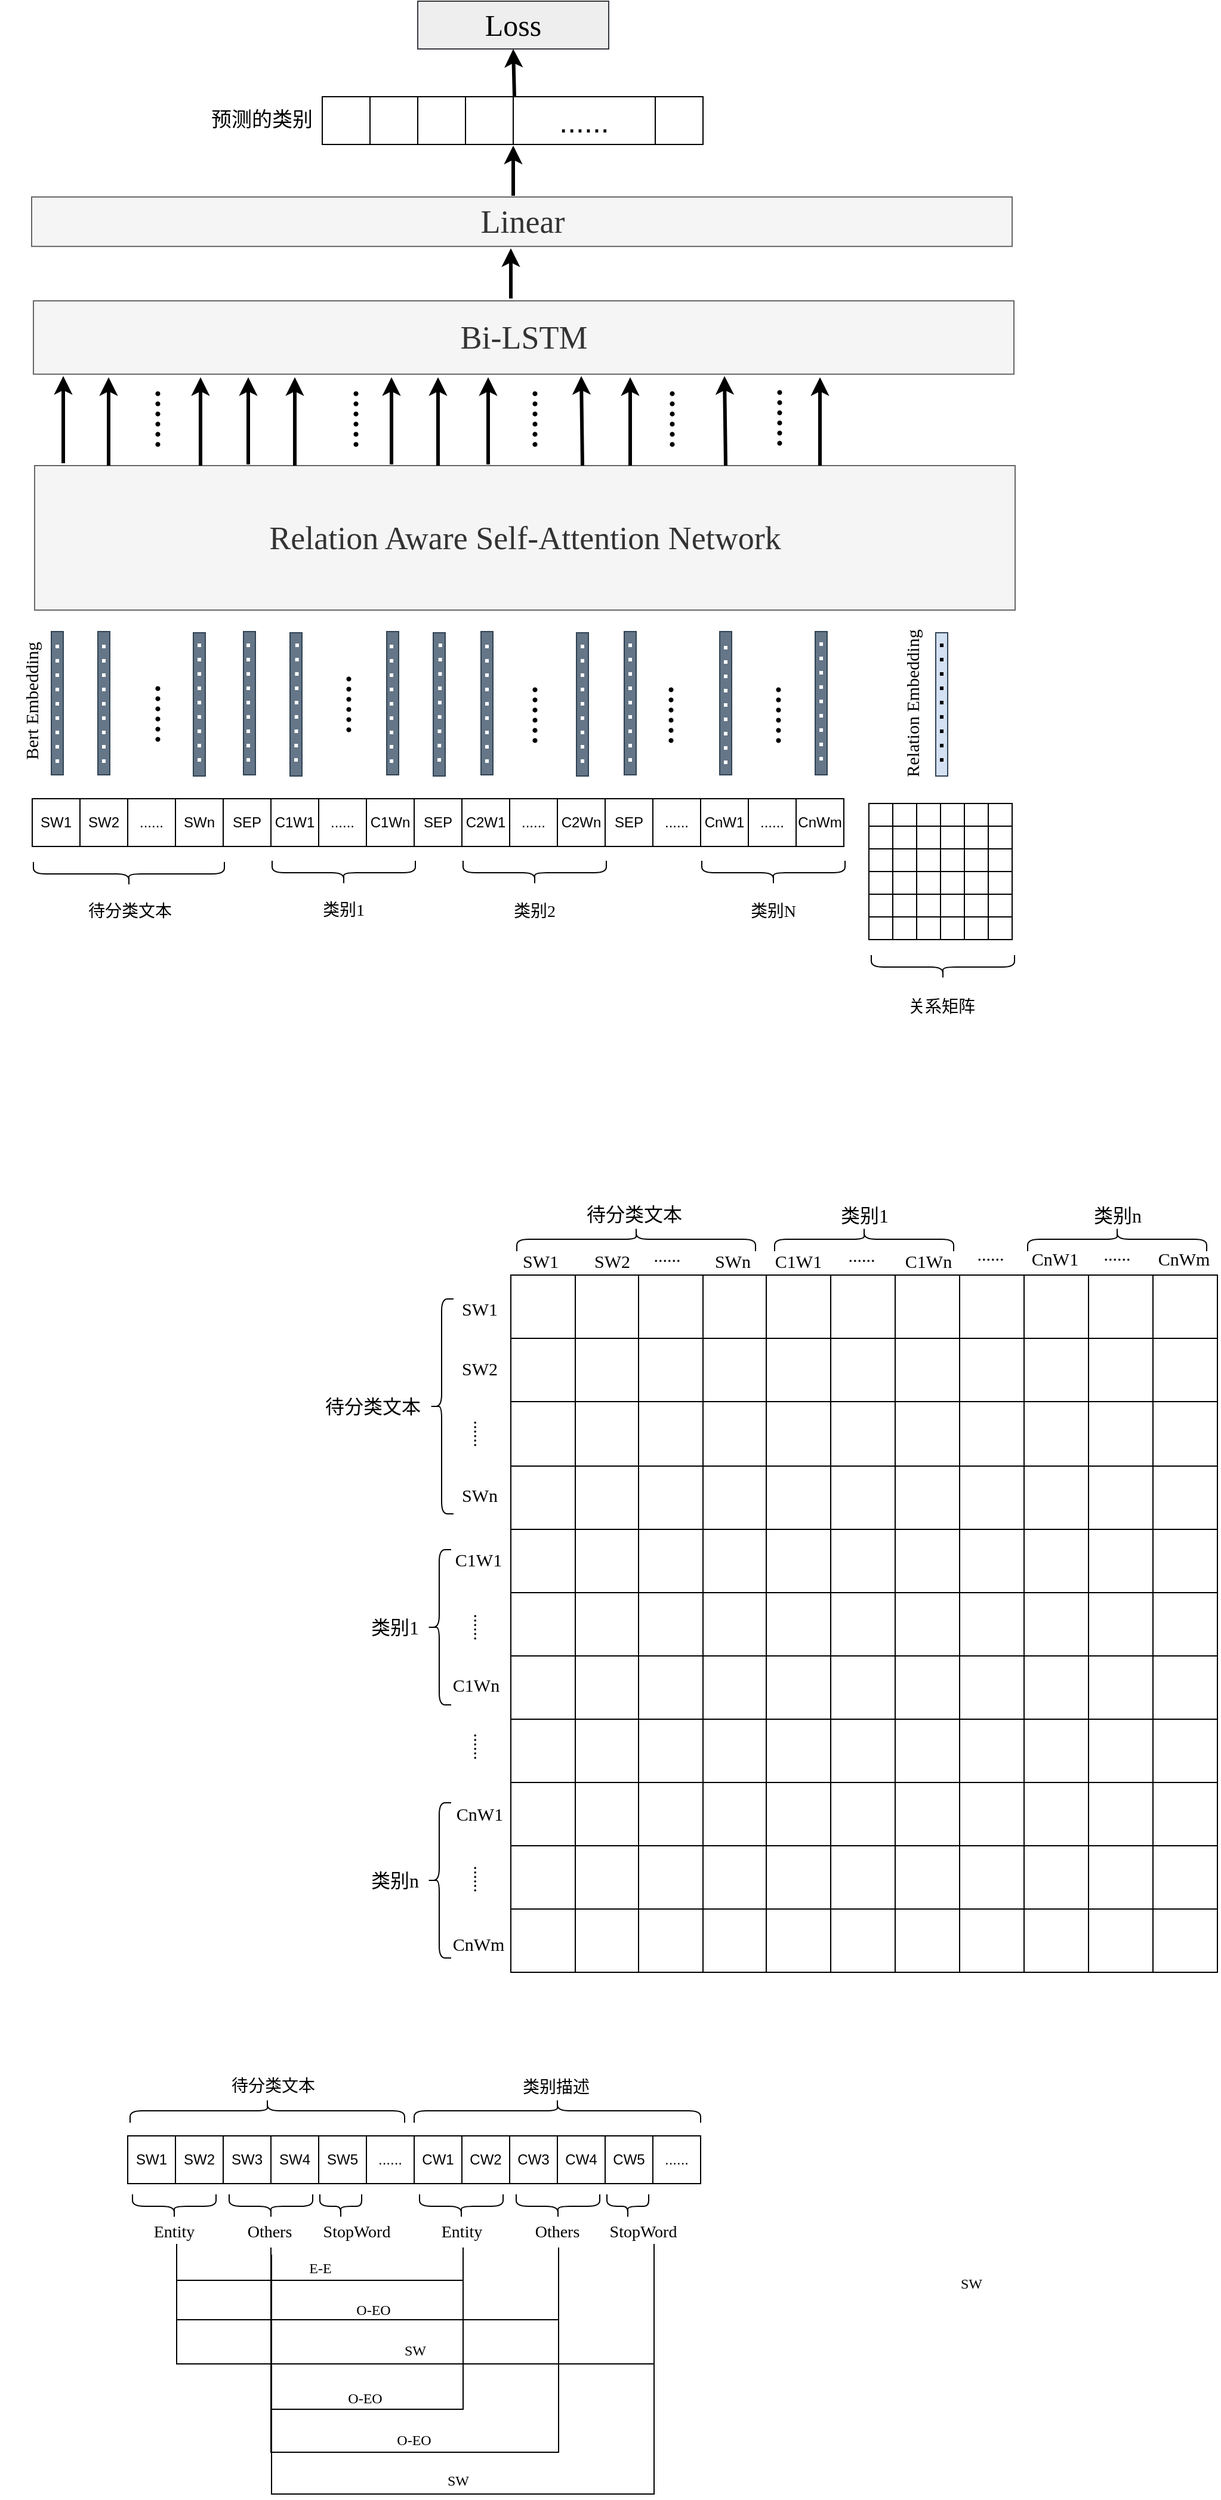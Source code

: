 <mxfile version="20.8.1" type="github">
  <diagram id="Zzuj6kyc0NtODS7EQ0n3" name="第 1 页">
    <mxGraphModel dx="1687" dy="1336" grid="0" gridSize="10" guides="1" tooltips="1" connect="1" arrows="1" fold="1" page="0" pageScale="1" pageWidth="827" pageHeight="1169" math="0" shadow="0">
      <root>
        <mxCell id="0" />
        <mxCell id="1" parent="0" />
        <mxCell id="ozSnwrf6JVXW-IfmkyOd-236" value="" style="shape=partialRectangle;whiteSpace=wrap;html=1;bottom=1;right=1;left=1;top=0;fillColor=none;routingCenterX=-0.5;glass=0;fillStyle=auto;fontFamily=Verdana;fontSize=12;" vertex="1" parent="1">
          <mxGeometry x="200" y="1775" width="320" height="60" as="geometry" />
        </mxCell>
        <mxCell id="ozSnwrf6JVXW-IfmkyOd-238" value="" style="shape=partialRectangle;whiteSpace=wrap;html=1;bottom=1;right=1;left=1;top=0;fillColor=none;routingCenterX=-0.5;glass=0;fillStyle=auto;fontFamily=Verdana;fontSize=12;" vertex="1" parent="1">
          <mxGeometry x="200" y="1772" width="400" height="100" as="geometry" />
        </mxCell>
        <mxCell id="ozSnwrf6JVXW-IfmkyOd-247" value="" style="shape=partialRectangle;whiteSpace=wrap;html=1;bottom=1;right=1;left=1;top=0;fillColor=none;routingCenterX=-0.5;glass=0;fillStyle=auto;fontFamily=Verdana;fontSize=12;" vertex="1" parent="1">
          <mxGeometry x="279" y="1775" width="161" height="135" as="geometry" />
        </mxCell>
        <mxCell id="ozSnwrf6JVXW-IfmkyOd-250" value="" style="shape=partialRectangle;whiteSpace=wrap;html=1;bottom=1;right=1;left=1;top=0;fillColor=none;routingCenterX=-0.5;glass=0;fillStyle=auto;fontFamily=Verdana;fontSize=12;" vertex="1" parent="1">
          <mxGeometry x="279" y="1776" width="241" height="170" as="geometry" />
        </mxCell>
        <mxCell id="ozSnwrf6JVXW-IfmkyOd-252" value="" style="shape=partialRectangle;whiteSpace=wrap;html=1;bottom=1;right=1;left=1;top=0;fillColor=none;routingCenterX=-0.5;glass=0;fillStyle=auto;fontFamily=Verdana;fontSize=12;" vertex="1" parent="1">
          <mxGeometry x="279.5" y="1781" width="320.5" height="200" as="geometry" />
        </mxCell>
        <mxCell id="z94i8-MBYvWFF0PzjlSv-24" value="" style="shape=curlyBracket;whiteSpace=wrap;html=1;rounded=1;labelPosition=left;verticalLabelPosition=middle;align=right;verticalAlign=middle;fontFamily=Verdana;fontSize=12;rotation=-90;" parent="1" vertex="1">
          <mxGeometry x="150" y="544" width="20" height="160" as="geometry" />
        </mxCell>
        <mxCell id="z94i8-MBYvWFF0PzjlSv-25" value="&lt;font style=&quot;font-size: 14px;&quot;&gt;待分类文本&lt;/font&gt;" style="text;html=1;strokeColor=none;fillColor=none;align=center;verticalAlign=middle;whiteSpace=wrap;rounded=0;fontFamily=Verdana;fontSize=12;rotation=0;" parent="1" vertex="1">
          <mxGeometry x="121" y="641" width="80" height="30" as="geometry" />
        </mxCell>
        <mxCell id="z94i8-MBYvWFF0PzjlSv-26" value="" style="shape=curlyBracket;whiteSpace=wrap;html=1;rounded=1;labelPosition=left;verticalLabelPosition=middle;align=right;verticalAlign=middle;fontFamily=Verdana;fontSize=12;rotation=-90;" parent="1" vertex="1">
          <mxGeometry x="330" y="563" width="20" height="120" as="geometry" />
        </mxCell>
        <mxCell id="z94i8-MBYvWFF0PzjlSv-27" value="类别1" style="text;html=1;strokeColor=none;fillColor=none;align=center;verticalAlign=middle;whiteSpace=wrap;rounded=0;fontFamily=Verdana;fontSize=14;rotation=0;" parent="1" vertex="1">
          <mxGeometry x="315" y="640" width="50" height="30" as="geometry" />
        </mxCell>
        <mxCell id="z94i8-MBYvWFF0PzjlSv-28" value="" style="shape=curlyBracket;whiteSpace=wrap;html=1;rounded=1;labelPosition=left;verticalLabelPosition=middle;align=right;verticalAlign=middle;fontFamily=Verdana;fontSize=12;rotation=-90;" parent="1" vertex="1">
          <mxGeometry x="490" y="563" width="20" height="120" as="geometry" />
        </mxCell>
        <mxCell id="z94i8-MBYvWFF0PzjlSv-29" value="类别2" style="text;html=1;strokeColor=none;fillColor=none;align=center;verticalAlign=middle;whiteSpace=wrap;rounded=0;fontFamily=Verdana;fontSize=14;rotation=0;" parent="1" vertex="1">
          <mxGeometry x="475" y="641" width="50" height="30" as="geometry" />
        </mxCell>
        <mxCell id="z94i8-MBYvWFF0PzjlSv-30" value="" style="shape=curlyBracket;whiteSpace=wrap;html=1;rounded=1;labelPosition=left;verticalLabelPosition=middle;align=right;verticalAlign=middle;fontFamily=Verdana;fontSize=12;rotation=-90;" parent="1" vertex="1">
          <mxGeometry x="690" y="563" width="20" height="120" as="geometry" />
        </mxCell>
        <mxCell id="z94i8-MBYvWFF0PzjlSv-31" value="类别N" style="text;html=1;strokeColor=none;fillColor=none;align=center;verticalAlign=middle;whiteSpace=wrap;rounded=0;fontFamily=Verdana;fontSize=14;rotation=0;" parent="1" vertex="1">
          <mxGeometry x="675" y="641" width="50" height="30" as="geometry" />
        </mxCell>
        <mxCell id="z94i8-MBYvWFF0PzjlSv-74" value="" style="shape=curlyBracket;whiteSpace=wrap;html=1;rounded=1;labelPosition=left;verticalLabelPosition=middle;align=right;verticalAlign=middle;fontFamily=Verdana;fontSize=12;rotation=-90;" parent="1" vertex="1">
          <mxGeometry x="832" y="642" width="20" height="120" as="geometry" />
        </mxCell>
        <mxCell id="z94i8-MBYvWFF0PzjlSv-75" value="关系矩阵" style="text;html=1;strokeColor=none;fillColor=none;align=center;verticalAlign=middle;whiteSpace=wrap;rounded=0;fontFamily=Verdana;fontSize=14;rotation=0;" parent="1" vertex="1">
          <mxGeometry x="811" y="721" width="60" height="30" as="geometry" />
        </mxCell>
        <mxCell id="z94i8-MBYvWFF0PzjlSv-77" value="Relation Aware Self-Attention Network" style="rounded=0;whiteSpace=wrap;html=1;fontFamily=Verdana;fontSize=27;labelPosition=center;verticalLabelPosition=middle;align=center;verticalAlign=middle;rotation=0;fillStyle=auto;fillColor=#f5f5f5;fontColor=#333333;strokeColor=#666666;glass=0;" parent="1" vertex="1">
          <mxGeometry x="81" y="282" width="821.5" height="121" as="geometry" />
        </mxCell>
        <mxCell id="z94i8-MBYvWFF0PzjlSv-83" value="" style="rounded=0;whiteSpace=wrap;html=1;glass=0;fillStyle=auto;fontFamily=Verdana;fontSize=27;labelPosition=center;verticalLabelPosition=top;align=center;verticalAlign=bottom;fillColor=#647687;strokeColor=#314354;fontColor=#ffffff;rotation=-90;" parent="1" vertex="1">
          <mxGeometry x="40" y="476" width="120" height="10" as="geometry" />
        </mxCell>
        <mxCell id="z94i8-MBYvWFF0PzjlSv-86" value="" style="endArrow=none;dashed=1;html=1;dashPattern=1 3;strokeWidth=3;rounded=0;fontFamily=Verdana;fontSize=34;strokeColor=#FFFFFF;" parent="1" edge="1">
          <mxGeometry width="50" height="50" relative="1" as="geometry">
            <mxPoint x="100" y="531" as="sourcePoint" />
            <mxPoint x="100" y="426" as="targetPoint" />
          </mxGeometry>
        </mxCell>
        <mxCell id="z94i8-MBYvWFF0PzjlSv-87" value="" style="rounded=0;whiteSpace=wrap;html=1;glass=0;fillStyle=auto;fontFamily=Verdana;fontSize=27;labelPosition=center;verticalLabelPosition=top;align=center;verticalAlign=bottom;fillColor=#647687;strokeColor=#314354;fontColor=#ffffff;rotation=-90;" parent="1" vertex="1">
          <mxGeometry x="79" y="476" width="120" height="10" as="geometry" />
        </mxCell>
        <mxCell id="z94i8-MBYvWFF0PzjlSv-88" value="" style="endArrow=none;dashed=1;html=1;dashPattern=1 3;strokeWidth=3;rounded=0;fontFamily=Verdana;fontSize=34;strokeColor=#FFFFFF;" parent="1" edge="1">
          <mxGeometry width="50" height="50" relative="1" as="geometry">
            <mxPoint x="139" y="531" as="sourcePoint" />
            <mxPoint x="139" y="425" as="targetPoint" />
          </mxGeometry>
        </mxCell>
        <mxCell id="z94i8-MBYvWFF0PzjlSv-89" value="" style="rounded=0;whiteSpace=wrap;html=1;glass=0;fillStyle=auto;fontFamily=Verdana;fontSize=27;labelPosition=center;verticalLabelPosition=top;align=center;verticalAlign=bottom;fillColor=#647687;strokeColor=#314354;fontColor=#ffffff;rotation=-90;" parent="1" vertex="1">
          <mxGeometry x="159" y="477" width="120" height="10" as="geometry" />
        </mxCell>
        <mxCell id="z94i8-MBYvWFF0PzjlSv-90" value="" style="endArrow=none;dashed=1;html=1;dashPattern=1 3;strokeWidth=3;rounded=0;fontFamily=Verdana;fontSize=34;strokeColor=#FFFFFF;" parent="1" edge="1">
          <mxGeometry width="50" height="50" relative="1" as="geometry">
            <mxPoint x="219" y="530" as="sourcePoint" />
            <mxPoint x="219" y="426" as="targetPoint" />
          </mxGeometry>
        </mxCell>
        <mxCell id="z94i8-MBYvWFF0PzjlSv-91" value="" style="rounded=0;whiteSpace=wrap;html=1;glass=0;fillStyle=auto;fontFamily=Verdana;fontSize=27;labelPosition=center;verticalLabelPosition=top;align=center;verticalAlign=bottom;fillColor=#647687;strokeColor=#314354;fontColor=#ffffff;rotation=-90;" parent="1" vertex="1">
          <mxGeometry x="201" y="476" width="120" height="10" as="geometry" />
        </mxCell>
        <mxCell id="z94i8-MBYvWFF0PzjlSv-92" value="" style="endArrow=none;dashed=1;html=1;dashPattern=1 3;strokeWidth=3;rounded=0;fontFamily=Verdana;fontSize=34;strokeColor=#FFFFFF;" parent="1" edge="1">
          <mxGeometry width="50" height="50" relative="1" as="geometry">
            <mxPoint x="260" y="530" as="sourcePoint" />
            <mxPoint x="260" y="425" as="targetPoint" />
          </mxGeometry>
        </mxCell>
        <mxCell id="z94i8-MBYvWFF0PzjlSv-93" value="" style="rounded=0;whiteSpace=wrap;html=1;glass=0;fillStyle=auto;fontFamily=Verdana;fontSize=27;labelPosition=center;verticalLabelPosition=top;align=center;verticalAlign=bottom;fillColor=#647687;strokeColor=#314354;fontColor=#ffffff;rotation=-90;" parent="1" vertex="1">
          <mxGeometry x="240" y="477" width="120" height="10" as="geometry" />
        </mxCell>
        <mxCell id="z94i8-MBYvWFF0PzjlSv-94" value="" style="endArrow=none;dashed=1;html=1;dashPattern=1 3;strokeWidth=3;rounded=0;fontFamily=Verdana;fontSize=34;strokeColor=#FFFFFF;" parent="1" edge="1">
          <mxGeometry width="50" height="50" relative="1" as="geometry">
            <mxPoint x="300" y="530" as="sourcePoint" />
            <mxPoint x="301" y="426" as="targetPoint" />
          </mxGeometry>
        </mxCell>
        <mxCell id="z94i8-MBYvWFF0PzjlSv-95" value="" style="rounded=0;whiteSpace=wrap;html=1;glass=0;fillStyle=auto;fontFamily=Verdana;fontSize=27;labelPosition=center;verticalLabelPosition=top;align=center;verticalAlign=bottom;fillColor=#647687;strokeColor=#314354;fontColor=#ffffff;rotation=-90;" parent="1" vertex="1">
          <mxGeometry x="321" y="476" width="120" height="10" as="geometry" />
        </mxCell>
        <mxCell id="z94i8-MBYvWFF0PzjlSv-96" value="" style="endArrow=none;dashed=1;html=1;dashPattern=1 3;strokeWidth=3;rounded=0;fontFamily=Verdana;fontSize=34;strokeColor=#FFFFFF;" parent="1" edge="1">
          <mxGeometry width="50" height="50" relative="1" as="geometry">
            <mxPoint x="380" y="531" as="sourcePoint" />
            <mxPoint x="380" y="426" as="targetPoint" />
          </mxGeometry>
        </mxCell>
        <mxCell id="z94i8-MBYvWFF0PzjlSv-97" value="" style="rounded=0;whiteSpace=wrap;html=1;glass=0;fillStyle=auto;fontFamily=Verdana;fontSize=27;labelPosition=center;verticalLabelPosition=top;align=center;verticalAlign=bottom;fillColor=#647687;strokeColor=#314354;fontColor=#ffffff;rotation=-90;" parent="1" vertex="1">
          <mxGeometry x="360" y="477" width="120" height="10" as="geometry" />
        </mxCell>
        <mxCell id="z94i8-MBYvWFF0PzjlSv-98" value="" style="endArrow=none;dashed=1;html=1;dashPattern=1 3;strokeWidth=3;rounded=0;fontFamily=Verdana;fontSize=34;strokeColor=#FFFFFF;" parent="1" edge="1">
          <mxGeometry width="50" height="50" relative="1" as="geometry">
            <mxPoint x="420" y="530" as="sourcePoint" />
            <mxPoint x="421" y="426" as="targetPoint" />
          </mxGeometry>
        </mxCell>
        <mxCell id="z94i8-MBYvWFF0PzjlSv-99" value="" style="rounded=0;whiteSpace=wrap;html=1;glass=0;fillStyle=auto;fontFamily=Verdana;fontSize=27;labelPosition=center;verticalLabelPosition=top;align=center;verticalAlign=bottom;fillColor=#647687;strokeColor=#314354;fontColor=#ffffff;rotation=-90;" parent="1" vertex="1">
          <mxGeometry x="400" y="476" width="120" height="10" as="geometry" />
        </mxCell>
        <mxCell id="z94i8-MBYvWFF0PzjlSv-100" value="" style="endArrow=none;dashed=1;html=1;dashPattern=1 3;strokeWidth=3;rounded=0;fontFamily=Verdana;fontSize=34;strokeColor=#FFFFFF;" parent="1" edge="1">
          <mxGeometry width="50" height="50" relative="1" as="geometry">
            <mxPoint x="460" y="531" as="sourcePoint" />
            <mxPoint x="460" y="425" as="targetPoint" />
          </mxGeometry>
        </mxCell>
        <mxCell id="z94i8-MBYvWFF0PzjlSv-101" value="" style="rounded=0;whiteSpace=wrap;html=1;glass=0;fillStyle=auto;fontFamily=Verdana;fontSize=27;labelPosition=center;verticalLabelPosition=top;align=center;verticalAlign=bottom;fillColor=#647687;strokeColor=#314354;fontColor=#ffffff;rotation=-90;" parent="1" vertex="1">
          <mxGeometry x="480" y="477" width="120" height="10" as="geometry" />
        </mxCell>
        <mxCell id="z94i8-MBYvWFF0PzjlSv-102" value="" style="endArrow=none;dashed=1;html=1;dashPattern=1 3;strokeWidth=3;rounded=0;fontFamily=Verdana;fontSize=34;strokeColor=#FFFFFF;" parent="1" edge="1">
          <mxGeometry width="50" height="50" relative="1" as="geometry">
            <mxPoint x="540" y="531" as="sourcePoint" />
            <mxPoint x="540" y="426" as="targetPoint" />
          </mxGeometry>
        </mxCell>
        <mxCell id="z94i8-MBYvWFF0PzjlSv-103" value="" style="rounded=0;whiteSpace=wrap;html=1;glass=0;fillStyle=auto;fontFamily=Verdana;fontSize=27;labelPosition=center;verticalLabelPosition=top;align=center;verticalAlign=bottom;fillColor=#647687;strokeColor=#314354;fontColor=#ffffff;rotation=-90;" parent="1" vertex="1">
          <mxGeometry x="520" y="476" width="120" height="10" as="geometry" />
        </mxCell>
        <mxCell id="z94i8-MBYvWFF0PzjlSv-104" value="" style="endArrow=none;dashed=1;html=1;dashPattern=1 3;strokeWidth=3;rounded=0;fontFamily=Verdana;fontSize=34;strokeColor=#FFFFFF;" parent="1" edge="1">
          <mxGeometry width="50" height="50" relative="1" as="geometry">
            <mxPoint x="580" y="530" as="sourcePoint" />
            <mxPoint x="580" y="424" as="targetPoint" />
          </mxGeometry>
        </mxCell>
        <mxCell id="z94i8-MBYvWFF0PzjlSv-105" value="" style="rounded=0;whiteSpace=wrap;html=1;glass=0;fillStyle=auto;fontFamily=Verdana;fontSize=27;labelPosition=center;verticalLabelPosition=top;align=center;verticalAlign=bottom;fillColor=#647687;strokeColor=#314354;fontColor=#ffffff;rotation=-90;" parent="1" vertex="1">
          <mxGeometry x="600" y="476" width="120" height="10" as="geometry" />
        </mxCell>
        <mxCell id="z94i8-MBYvWFF0PzjlSv-106" value="" style="endArrow=none;dashed=1;html=1;dashPattern=1 3;strokeWidth=3;rounded=0;fontFamily=Verdana;fontSize=34;strokeColor=#FFFFFF;" parent="1" edge="1">
          <mxGeometry width="50" height="50" relative="1" as="geometry">
            <mxPoint x="660" y="532" as="sourcePoint" />
            <mxPoint x="660" y="427" as="targetPoint" />
          </mxGeometry>
        </mxCell>
        <mxCell id="z94i8-MBYvWFF0PzjlSv-107" value="" style="rounded=0;whiteSpace=wrap;html=1;glass=0;fillStyle=auto;fontFamily=Verdana;fontSize=27;labelPosition=center;verticalLabelPosition=top;align=center;verticalAlign=bottom;fillColor=#647687;strokeColor=#314354;fontColor=#ffffff;rotation=-90;" parent="1" vertex="1">
          <mxGeometry x="680" y="476" width="120" height="10" as="geometry" />
        </mxCell>
        <mxCell id="z94i8-MBYvWFF0PzjlSv-108" value="" style="endArrow=none;dashed=1;html=1;dashPattern=1 3;strokeWidth=3;rounded=0;fontFamily=Verdana;fontSize=34;strokeColor=#FFFFFF;" parent="1" edge="1">
          <mxGeometry width="50" height="50" relative="1" as="geometry">
            <mxPoint x="740" y="529" as="sourcePoint" />
            <mxPoint x="740" y="425" as="targetPoint" />
          </mxGeometry>
        </mxCell>
        <mxCell id="z94i8-MBYvWFF0PzjlSv-110" style="edgeStyle=orthogonalEdgeStyle;rounded=0;orthogonalLoop=1;jettySize=auto;html=1;exitX=0.75;exitY=1;exitDx=0;exitDy=0;strokeColor=#FFFFFF;strokeWidth=3;fontFamily=Verdana;fontSize=34;endArrow=none;endFill=0;" parent="1" source="z94i8-MBYvWFF0PzjlSv-109" edge="1">
          <mxGeometry relative="1" as="geometry">
            <mxPoint x="180" y="501" as="targetPoint" />
          </mxGeometry>
        </mxCell>
        <mxCell id="z94i8-MBYvWFF0PzjlSv-109" value="......" style="text;html=1;strokeColor=none;fillColor=none;align=center;verticalAlign=middle;whiteSpace=wrap;rounded=0;glass=0;fillStyle=auto;fontFamily=Verdana;fontSize=34;rotation=-90;" parent="1" vertex="1">
          <mxGeometry x="145" y="475" width="60" height="30" as="geometry" />
        </mxCell>
        <mxCell id="z94i8-MBYvWFF0PzjlSv-111" value="......" style="text;html=1;strokeColor=none;fillColor=none;align=center;verticalAlign=middle;whiteSpace=wrap;rounded=0;glass=0;fillStyle=auto;fontFamily=Verdana;fontSize=34;rotation=-90;" parent="1" vertex="1">
          <mxGeometry x="305" y="467" width="60" height="30" as="geometry" />
        </mxCell>
        <mxCell id="z94i8-MBYvWFF0PzjlSv-112" value="......" style="text;html=1;strokeColor=none;fillColor=none;align=center;verticalAlign=middle;whiteSpace=wrap;rounded=0;glass=0;fillStyle=auto;fontFamily=Verdana;fontSize=34;rotation=-90;" parent="1" vertex="1">
          <mxGeometry x="461" y="476" width="60" height="30" as="geometry" />
        </mxCell>
        <mxCell id="z94i8-MBYvWFF0PzjlSv-113" value="......" style="text;html=1;strokeColor=none;fillColor=none;align=center;verticalAlign=middle;whiteSpace=wrap;rounded=0;glass=0;fillStyle=auto;fontFamily=Verdana;fontSize=34;rotation=-90;" parent="1" vertex="1">
          <mxGeometry x="575" y="476" width="60" height="30" as="geometry" />
        </mxCell>
        <mxCell id="z94i8-MBYvWFF0PzjlSv-114" value="......" style="text;html=1;strokeColor=none;fillColor=none;align=center;verticalAlign=middle;whiteSpace=wrap;rounded=0;glass=0;fillStyle=auto;fontFamily=Verdana;fontSize=34;rotation=-90;" parent="1" vertex="1">
          <mxGeometry x="665" y="476" width="60" height="30" as="geometry" />
        </mxCell>
        <mxCell id="z94i8-MBYvWFF0PzjlSv-115" value="" style="rounded=0;whiteSpace=wrap;html=1;glass=0;fillStyle=auto;fontFamily=Verdana;fontSize=27;labelPosition=center;verticalLabelPosition=top;align=center;verticalAlign=bottom;fillColor=#D4E1F5;strokeColor=#314354;fontColor=#ffffff;rotation=-90;" parent="1" vertex="1">
          <mxGeometry x="781" y="477" width="120" height="10" as="geometry" />
        </mxCell>
        <mxCell id="z94i8-MBYvWFF0PzjlSv-116" value="" style="endArrow=none;dashed=1;html=1;dashPattern=1 3;strokeWidth=3;rounded=0;fontFamily=Verdana;fontSize=34;strokeColor=#000000;" parent="1" edge="1">
          <mxGeometry width="50" height="50" relative="1" as="geometry">
            <mxPoint x="841" y="530" as="sourcePoint" />
            <mxPoint x="841" y="426" as="targetPoint" />
          </mxGeometry>
        </mxCell>
        <mxCell id="z94i8-MBYvWFF0PzjlSv-117" value="&lt;font style=&quot;font-size: 15px;&quot;&gt;Bert Embedding&lt;/font&gt;" style="text;html=1;strokeColor=none;fillColor=none;align=center;verticalAlign=middle;whiteSpace=wrap;rounded=0;glass=0;fillStyle=auto;fontFamily=Verdana;fontSize=34;rotation=-90;" parent="1" vertex="1">
          <mxGeometry x="-2" y="469" width="150" height="20" as="geometry" />
        </mxCell>
        <mxCell id="z94i8-MBYvWFF0PzjlSv-118" value="&lt;font style=&quot;font-size: 15px;&quot;&gt;Relation Embedding&lt;/font&gt;" style="text;html=1;strokeColor=none;fillColor=none;align=center;verticalAlign=middle;whiteSpace=wrap;rounded=0;glass=0;fillStyle=auto;fontFamily=Verdana;fontSize=34;rotation=-90;" parent="1" vertex="1">
          <mxGeometry x="726" y="471" width="170" height="20" as="geometry" />
        </mxCell>
        <mxCell id="z94i8-MBYvWFF0PzjlSv-119" value="Bi-LSTM" style="rounded=0;whiteSpace=wrap;html=1;fontFamily=Verdana;fontSize=27;labelPosition=center;verticalLabelPosition=middle;align=center;verticalAlign=middle;rotation=0;fillStyle=auto;fillColor=#f5f5f5;fontColor=#333333;strokeColor=#666666;glass=0;" parent="1" vertex="1">
          <mxGeometry x="80" y="144" width="821.5" height="61.38" as="geometry" />
        </mxCell>
        <mxCell id="z94i8-MBYvWFF0PzjlSv-120" value="" style="endArrow=classic;html=1;rounded=0;strokeColor=#000000;strokeWidth=3;fontFamily=Verdana;fontSize=14;" parent="1" edge="1">
          <mxGeometry width="50" height="50" relative="1" as="geometry">
            <mxPoint x="105" y="280" as="sourcePoint" />
            <mxPoint x="105" y="207" as="targetPoint" />
          </mxGeometry>
        </mxCell>
        <mxCell id="z94i8-MBYvWFF0PzjlSv-121" value="" style="endArrow=classic;html=1;rounded=0;strokeColor=#000000;strokeWidth=3;fontFamily=Verdana;fontSize=14;" parent="1" edge="1">
          <mxGeometry width="50" height="50" relative="1" as="geometry">
            <mxPoint x="143" y="282" as="sourcePoint" />
            <mxPoint x="143" y="208" as="targetPoint" />
          </mxGeometry>
        </mxCell>
        <mxCell id="z94i8-MBYvWFF0PzjlSv-122" value="" style="endArrow=classic;html=1;rounded=0;strokeColor=#000000;strokeWidth=3;fontFamily=Verdana;fontSize=14;" parent="1" edge="1">
          <mxGeometry width="50" height="50" relative="1" as="geometry">
            <mxPoint x="220" y="282" as="sourcePoint" />
            <mxPoint x="220" y="208" as="targetPoint" />
          </mxGeometry>
        </mxCell>
        <mxCell id="z94i8-MBYvWFF0PzjlSv-123" value="" style="endArrow=classic;html=1;rounded=0;strokeColor=#000000;strokeWidth=3;fontFamily=Verdana;fontSize=14;" parent="1" edge="1">
          <mxGeometry width="50" height="50" relative="1" as="geometry">
            <mxPoint x="260" y="281" as="sourcePoint" />
            <mxPoint x="260" y="208" as="targetPoint" />
          </mxGeometry>
        </mxCell>
        <mxCell id="z94i8-MBYvWFF0PzjlSv-124" value="" style="endArrow=classic;html=1;rounded=0;strokeColor=#000000;strokeWidth=3;fontFamily=Verdana;fontSize=14;" parent="1" edge="1">
          <mxGeometry width="50" height="50" relative="1" as="geometry">
            <mxPoint x="299" y="282" as="sourcePoint" />
            <mxPoint x="299" y="208" as="targetPoint" />
          </mxGeometry>
        </mxCell>
        <mxCell id="z94i8-MBYvWFF0PzjlSv-125" value="" style="endArrow=classic;html=1;rounded=0;strokeColor=#000000;strokeWidth=3;fontFamily=Verdana;fontSize=14;" parent="1" edge="1">
          <mxGeometry width="50" height="50" relative="1" as="geometry">
            <mxPoint x="380" y="281" as="sourcePoint" />
            <mxPoint x="380" y="208" as="targetPoint" />
          </mxGeometry>
        </mxCell>
        <mxCell id="z94i8-MBYvWFF0PzjlSv-126" value="" style="endArrow=classic;html=1;rounded=0;strokeColor=#000000;strokeWidth=3;fontFamily=Verdana;fontSize=14;" parent="1" edge="1">
          <mxGeometry width="50" height="50" relative="1" as="geometry">
            <mxPoint x="419" y="282" as="sourcePoint" />
            <mxPoint x="419" y="208" as="targetPoint" />
          </mxGeometry>
        </mxCell>
        <mxCell id="z94i8-MBYvWFF0PzjlSv-127" value="" style="endArrow=classic;html=1;rounded=0;strokeColor=#000000;strokeWidth=3;fontFamily=Verdana;fontSize=14;" parent="1" edge="1">
          <mxGeometry width="50" height="50" relative="1" as="geometry">
            <mxPoint x="461" y="281" as="sourcePoint" />
            <mxPoint x="461" y="208" as="targetPoint" />
          </mxGeometry>
        </mxCell>
        <mxCell id="z94i8-MBYvWFF0PzjlSv-128" value="" style="endArrow=classic;html=1;rounded=0;strokeColor=#000000;strokeWidth=3;fontFamily=Verdana;fontSize=14;" parent="1" edge="1">
          <mxGeometry width="50" height="50" relative="1" as="geometry">
            <mxPoint x="540" y="282" as="sourcePoint" />
            <mxPoint x="539" y="207" as="targetPoint" />
          </mxGeometry>
        </mxCell>
        <mxCell id="z94i8-MBYvWFF0PzjlSv-129" value="" style="endArrow=classic;html=1;rounded=0;strokeColor=#000000;strokeWidth=3;fontFamily=Verdana;fontSize=14;" parent="1" edge="1">
          <mxGeometry width="50" height="50" relative="1" as="geometry">
            <mxPoint x="580" y="282" as="sourcePoint" />
            <mxPoint x="580" y="208" as="targetPoint" />
          </mxGeometry>
        </mxCell>
        <mxCell id="z94i8-MBYvWFF0PzjlSv-130" value="" style="endArrow=classic;html=1;rounded=0;strokeColor=#000000;strokeWidth=3;fontFamily=Verdana;fontSize=14;" parent="1" edge="1">
          <mxGeometry width="50" height="50" relative="1" as="geometry">
            <mxPoint x="660" y="282" as="sourcePoint" />
            <mxPoint x="659" y="207" as="targetPoint" />
          </mxGeometry>
        </mxCell>
        <mxCell id="z94i8-MBYvWFF0PzjlSv-131" value="" style="endArrow=classic;html=1;rounded=0;strokeColor=#000000;strokeWidth=3;fontFamily=Verdana;fontSize=14;" parent="1" edge="1">
          <mxGeometry width="50" height="50" relative="1" as="geometry">
            <mxPoint x="739" y="282" as="sourcePoint" />
            <mxPoint x="739" y="208" as="targetPoint" />
          </mxGeometry>
        </mxCell>
        <mxCell id="z94i8-MBYvWFF0PzjlSv-132" value="......" style="text;html=1;strokeColor=none;fillColor=none;align=center;verticalAlign=middle;whiteSpace=wrap;rounded=0;glass=0;fillStyle=auto;fontFamily=Verdana;fontSize=34;rotation=-90;" parent="1" vertex="1">
          <mxGeometry x="145" y="228" width="60" height="30" as="geometry" />
        </mxCell>
        <mxCell id="z94i8-MBYvWFF0PzjlSv-133" value="......" style="text;html=1;strokeColor=none;fillColor=none;align=center;verticalAlign=middle;whiteSpace=wrap;rounded=0;glass=0;fillStyle=auto;fontFamily=Verdana;fontSize=34;rotation=-90;" parent="1" vertex="1">
          <mxGeometry x="311" y="228" width="60" height="30" as="geometry" />
        </mxCell>
        <mxCell id="z94i8-MBYvWFF0PzjlSv-134" value="......" style="text;html=1;strokeColor=none;fillColor=none;align=center;verticalAlign=middle;whiteSpace=wrap;rounded=0;glass=0;fillStyle=auto;fontFamily=Verdana;fontSize=34;rotation=-90;" parent="1" vertex="1">
          <mxGeometry x="461" y="228" width="60" height="30" as="geometry" />
        </mxCell>
        <mxCell id="z94i8-MBYvWFF0PzjlSv-135" value="......" style="text;html=1;strokeColor=none;fillColor=none;align=center;verticalAlign=middle;whiteSpace=wrap;rounded=0;glass=0;fillStyle=auto;fontFamily=Verdana;fontSize=34;rotation=-90;" parent="1" vertex="1">
          <mxGeometry x="576" y="228" width="60" height="30" as="geometry" />
        </mxCell>
        <mxCell id="z94i8-MBYvWFF0PzjlSv-136" value="......" style="text;html=1;strokeColor=none;fillColor=none;align=center;verticalAlign=middle;whiteSpace=wrap;rounded=0;glass=0;fillStyle=auto;fontFamily=Verdana;fontSize=34;rotation=-90;" parent="1" vertex="1">
          <mxGeometry x="666" y="227" width="60" height="30" as="geometry" />
        </mxCell>
        <mxCell id="z94i8-MBYvWFF0PzjlSv-137" value="" style="rounded=0;whiteSpace=wrap;html=1;rotation=-90;" parent="1" vertex="1">
          <mxGeometry x="322" y="-27" width="40" height="40" as="geometry" />
        </mxCell>
        <mxCell id="z94i8-MBYvWFF0PzjlSv-154" value="" style="endArrow=classic;html=1;rounded=0;strokeColor=#000000;strokeWidth=3;fontFamily=Verdana;fontSize=14;" parent="1" edge="1">
          <mxGeometry width="50" height="50" relative="1" as="geometry">
            <mxPoint x="480" y="142" as="sourcePoint" />
            <mxPoint x="480" y="100" as="targetPoint" />
          </mxGeometry>
        </mxCell>
        <mxCell id="z94i8-MBYvWFF0PzjlSv-156" value="&lt;font style=&quot;font-size: 17px;&quot;&gt;预测的类别&lt;/font&gt;" style="text;html=1;strokeColor=none;fillColor=none;align=center;verticalAlign=middle;whiteSpace=wrap;rounded=0;glass=0;fillStyle=auto;fontFamily=Verdana;fontSize=17;rotation=0;" parent="1" vertex="1">
          <mxGeometry x="212" y="-22" width="119" height="30" as="geometry" />
        </mxCell>
        <mxCell id="z94i8-MBYvWFF0PzjlSv-160" value="" style="endArrow=classic;html=1;rounded=0;strokeColor=#000000;strokeWidth=3;fontFamily=Verdana;fontSize=17;entryX=0;entryY=0.5;entryDx=0;entryDy=0;" parent="1" edge="1">
          <mxGeometry width="50" height="50" relative="1" as="geometry">
            <mxPoint x="483" y="-27" as="sourcePoint" />
            <mxPoint x="482" y="-67" as="targetPoint" />
          </mxGeometry>
        </mxCell>
        <mxCell id="z94i8-MBYvWFF0PzjlSv-162" value="&lt;font style=&quot;font-size: 12px;&quot;&gt;SW1&lt;/font&gt;" style="rounded=0;whiteSpace=wrap;html=1;rotation=0;" parent="1" vertex="1">
          <mxGeometry x="79" y="561" width="40" height="40" as="geometry" />
        </mxCell>
        <mxCell id="z94i8-MBYvWFF0PzjlSv-163" value="&lt;font style=&quot;font-size: 12px;&quot;&gt;SW2&lt;/font&gt;" style="rounded=0;whiteSpace=wrap;html=1;rotation=0;" parent="1" vertex="1">
          <mxGeometry x="119" y="561" width="40" height="40" as="geometry" />
        </mxCell>
        <mxCell id="z94i8-MBYvWFF0PzjlSv-164" value="&lt;font style=&quot;font-size: 12px;&quot;&gt;......&lt;/font&gt;" style="rounded=0;whiteSpace=wrap;html=1;rotation=0;" parent="1" vertex="1">
          <mxGeometry x="159" y="561" width="40" height="40" as="geometry" />
        </mxCell>
        <mxCell id="z94i8-MBYvWFF0PzjlSv-165" value="&lt;font style=&quot;font-size: 12px;&quot;&gt;SWn&lt;/font&gt;" style="rounded=0;whiteSpace=wrap;html=1;rotation=0;" parent="1" vertex="1">
          <mxGeometry x="199" y="561" width="40" height="40" as="geometry" />
        </mxCell>
        <mxCell id="z94i8-MBYvWFF0PzjlSv-166" value="&lt;font style=&quot;font-size: 12px;&quot;&gt;SEP&lt;/font&gt;" style="rounded=0;whiteSpace=wrap;html=1;rotation=0;" parent="1" vertex="1">
          <mxGeometry x="239" y="561" width="40" height="40" as="geometry" />
        </mxCell>
        <mxCell id="z94i8-MBYvWFF0PzjlSv-167" value="&lt;font style=&quot;font-size: 12px;&quot;&gt;C1W1&lt;/font&gt;" style="rounded=0;whiteSpace=wrap;html=1;rotation=0;" parent="1" vertex="1">
          <mxGeometry x="279" y="561" width="40" height="40" as="geometry" />
        </mxCell>
        <mxCell id="z94i8-MBYvWFF0PzjlSv-168" value="......" style="rounded=0;whiteSpace=wrap;html=1;rotation=0;" parent="1" vertex="1">
          <mxGeometry x="319" y="561" width="40" height="40" as="geometry" />
        </mxCell>
        <mxCell id="z94i8-MBYvWFF0PzjlSv-169" value="&lt;font style=&quot;font-size: 12px;&quot;&gt;C1Wn&lt;/font&gt;" style="rounded=0;whiteSpace=wrap;html=1;rotation=0;" parent="1" vertex="1">
          <mxGeometry x="359" y="561" width="40" height="40" as="geometry" />
        </mxCell>
        <mxCell id="z94i8-MBYvWFF0PzjlSv-170" value="&lt;font style=&quot;font-size: 12px;&quot;&gt;SEP&lt;/font&gt;" style="rounded=0;whiteSpace=wrap;html=1;rotation=0;" parent="1" vertex="1">
          <mxGeometry x="399" y="561" width="40" height="40" as="geometry" />
        </mxCell>
        <mxCell id="z94i8-MBYvWFF0PzjlSv-171" value="&lt;font style=&quot;font-size: 12px;&quot;&gt;C2W1&lt;/font&gt;" style="rounded=0;whiteSpace=wrap;html=1;rotation=0;" parent="1" vertex="1">
          <mxGeometry x="439" y="561" width="40" height="40" as="geometry" />
        </mxCell>
        <mxCell id="z94i8-MBYvWFF0PzjlSv-172" value="&lt;font style=&quot;font-size: 12px;&quot;&gt;......&lt;/font&gt;" style="rounded=0;whiteSpace=wrap;html=1;rotation=0;" parent="1" vertex="1">
          <mxGeometry x="479" y="561" width="40" height="40" as="geometry" />
        </mxCell>
        <mxCell id="z94i8-MBYvWFF0PzjlSv-173" value="&lt;font style=&quot;font-size: 12px;&quot;&gt;C2Wn&lt;/font&gt;" style="rounded=0;whiteSpace=wrap;html=1;rotation=0;" parent="1" vertex="1">
          <mxGeometry x="519" y="561" width="40" height="40" as="geometry" />
        </mxCell>
        <mxCell id="z94i8-MBYvWFF0PzjlSv-174" value="SEP" style="rounded=0;whiteSpace=wrap;html=1;rotation=0;" parent="1" vertex="1">
          <mxGeometry x="559" y="561" width="40" height="40" as="geometry" />
        </mxCell>
        <mxCell id="z94i8-MBYvWFF0PzjlSv-175" value="&lt;font style=&quot;font-size: 12px;&quot;&gt;......&lt;/font&gt;" style="rounded=0;whiteSpace=wrap;html=1;rotation=0;" parent="1" vertex="1">
          <mxGeometry x="599" y="561" width="40" height="40" as="geometry" />
        </mxCell>
        <mxCell id="z94i8-MBYvWFF0PzjlSv-176" value="CnW1" style="rounded=0;whiteSpace=wrap;html=1;rotation=0;" parent="1" vertex="1">
          <mxGeometry x="639" y="561" width="40" height="40" as="geometry" />
        </mxCell>
        <mxCell id="z94i8-MBYvWFF0PzjlSv-177" value="......" style="rounded=0;whiteSpace=wrap;html=1;rotation=0;" parent="1" vertex="1">
          <mxGeometry x="679" y="561" width="40" height="40" as="geometry" />
        </mxCell>
        <mxCell id="z94i8-MBYvWFF0PzjlSv-178" value="&lt;font style=&quot;font-size: 12px;&quot;&gt;CnWm&lt;/font&gt;" style="rounded=0;whiteSpace=wrap;html=1;rotation=0;" parent="1" vertex="1">
          <mxGeometry x="719" y="561" width="40" height="40" as="geometry" />
        </mxCell>
        <mxCell id="z94i8-MBYvWFF0PzjlSv-203" value="" style="group" parent="1" vertex="1" connectable="0">
          <mxGeometry x="780" y="641" width="120" height="38" as="geometry" />
        </mxCell>
        <mxCell id="z94i8-MBYvWFF0PzjlSv-194" value="" style="group" parent="z94i8-MBYvWFF0PzjlSv-203" vertex="1" connectable="0">
          <mxGeometry y="19" width="120" height="19" as="geometry" />
        </mxCell>
        <mxCell id="z94i8-MBYvWFF0PzjlSv-188" value="" style="group" parent="z94i8-MBYvWFF0PzjlSv-194" vertex="1" connectable="0">
          <mxGeometry width="80" height="19" as="geometry" />
        </mxCell>
        <mxCell id="z94i8-MBYvWFF0PzjlSv-184" value="" style="rounded=0;whiteSpace=wrap;html=1;glass=0;fillStyle=auto;fontFamily=Verdana;fontSize=17;" parent="z94i8-MBYvWFF0PzjlSv-188" vertex="1">
          <mxGeometry width="20" height="19" as="geometry" />
        </mxCell>
        <mxCell id="z94i8-MBYvWFF0PzjlSv-185" value="" style="rounded=0;whiteSpace=wrap;html=1;glass=0;fillStyle=auto;fontFamily=Verdana;fontSize=17;" parent="z94i8-MBYvWFF0PzjlSv-188" vertex="1">
          <mxGeometry x="20" width="20" height="19" as="geometry" />
        </mxCell>
        <mxCell id="z94i8-MBYvWFF0PzjlSv-186" value="" style="rounded=0;whiteSpace=wrap;html=1;glass=0;fillStyle=auto;fontFamily=Verdana;fontSize=17;" parent="z94i8-MBYvWFF0PzjlSv-188" vertex="1">
          <mxGeometry x="60" width="20" height="19" as="geometry" />
        </mxCell>
        <mxCell id="z94i8-MBYvWFF0PzjlSv-187" value="" style="rounded=0;whiteSpace=wrap;html=1;glass=0;fillStyle=auto;fontFamily=Verdana;fontSize=17;" parent="z94i8-MBYvWFF0PzjlSv-188" vertex="1">
          <mxGeometry x="40" width="20" height="19" as="geometry" />
        </mxCell>
        <mxCell id="z94i8-MBYvWFF0PzjlSv-190" value="" style="rounded=0;whiteSpace=wrap;html=1;glass=0;fillStyle=auto;fontFamily=Verdana;fontSize=17;" parent="z94i8-MBYvWFF0PzjlSv-194" vertex="1">
          <mxGeometry x="80" width="20" height="19" as="geometry" />
        </mxCell>
        <mxCell id="z94i8-MBYvWFF0PzjlSv-191" value="" style="rounded=0;whiteSpace=wrap;html=1;glass=0;fillStyle=auto;fontFamily=Verdana;fontSize=17;" parent="z94i8-MBYvWFF0PzjlSv-194" vertex="1">
          <mxGeometry x="100" width="20" height="19" as="geometry" />
        </mxCell>
        <mxCell id="z94i8-MBYvWFF0PzjlSv-195" value="" style="group" parent="z94i8-MBYvWFF0PzjlSv-203" vertex="1" connectable="0">
          <mxGeometry width="120" height="19" as="geometry" />
        </mxCell>
        <mxCell id="z94i8-MBYvWFF0PzjlSv-196" value="" style="group" parent="z94i8-MBYvWFF0PzjlSv-195" vertex="1" connectable="0">
          <mxGeometry width="80" height="19" as="geometry" />
        </mxCell>
        <mxCell id="z94i8-MBYvWFF0PzjlSv-197" value="" style="rounded=0;whiteSpace=wrap;html=1;glass=0;fillStyle=auto;fontFamily=Verdana;fontSize=17;" parent="z94i8-MBYvWFF0PzjlSv-196" vertex="1">
          <mxGeometry width="20" height="19" as="geometry" />
        </mxCell>
        <mxCell id="z94i8-MBYvWFF0PzjlSv-198" value="" style="rounded=0;whiteSpace=wrap;html=1;glass=0;fillStyle=auto;fontFamily=Verdana;fontSize=17;" parent="z94i8-MBYvWFF0PzjlSv-196" vertex="1">
          <mxGeometry x="20" width="20" height="19" as="geometry" />
        </mxCell>
        <mxCell id="z94i8-MBYvWFF0PzjlSv-199" value="" style="rounded=0;whiteSpace=wrap;html=1;glass=0;fillStyle=auto;fontFamily=Verdana;fontSize=17;" parent="z94i8-MBYvWFF0PzjlSv-196" vertex="1">
          <mxGeometry x="60" width="20" height="19" as="geometry" />
        </mxCell>
        <mxCell id="z94i8-MBYvWFF0PzjlSv-200" value="" style="rounded=0;whiteSpace=wrap;html=1;glass=0;fillStyle=auto;fontFamily=Verdana;fontSize=17;" parent="z94i8-MBYvWFF0PzjlSv-196" vertex="1">
          <mxGeometry x="40" width="20" height="19" as="geometry" />
        </mxCell>
        <mxCell id="z94i8-MBYvWFF0PzjlSv-201" value="" style="rounded=0;whiteSpace=wrap;html=1;glass=0;fillStyle=auto;fontFamily=Verdana;fontSize=17;" parent="z94i8-MBYvWFF0PzjlSv-195" vertex="1">
          <mxGeometry x="80" width="20" height="19" as="geometry" />
        </mxCell>
        <mxCell id="z94i8-MBYvWFF0PzjlSv-202" value="" style="rounded=0;whiteSpace=wrap;html=1;glass=0;fillStyle=auto;fontFamily=Verdana;fontSize=17;" parent="z94i8-MBYvWFF0PzjlSv-195" vertex="1">
          <mxGeometry x="100" width="20" height="19" as="geometry" />
        </mxCell>
        <mxCell id="z94i8-MBYvWFF0PzjlSv-204" value="" style="group" parent="1" vertex="1" connectable="0">
          <mxGeometry x="780" y="603" width="120" height="38" as="geometry" />
        </mxCell>
        <mxCell id="z94i8-MBYvWFF0PzjlSv-205" value="" style="group" parent="z94i8-MBYvWFF0PzjlSv-204" vertex="1" connectable="0">
          <mxGeometry y="19" width="120" height="19" as="geometry" />
        </mxCell>
        <mxCell id="z94i8-MBYvWFF0PzjlSv-206" value="" style="group" parent="z94i8-MBYvWFF0PzjlSv-205" vertex="1" connectable="0">
          <mxGeometry width="80" height="19" as="geometry" />
        </mxCell>
        <mxCell id="z94i8-MBYvWFF0PzjlSv-207" value="" style="rounded=0;whiteSpace=wrap;html=1;glass=0;fillStyle=auto;fontFamily=Verdana;fontSize=17;" parent="z94i8-MBYvWFF0PzjlSv-206" vertex="1">
          <mxGeometry width="20" height="19" as="geometry" />
        </mxCell>
        <mxCell id="z94i8-MBYvWFF0PzjlSv-208" value="" style="rounded=0;whiteSpace=wrap;html=1;glass=0;fillStyle=auto;fontFamily=Verdana;fontSize=17;" parent="z94i8-MBYvWFF0PzjlSv-206" vertex="1">
          <mxGeometry x="20" width="20" height="19" as="geometry" />
        </mxCell>
        <mxCell id="z94i8-MBYvWFF0PzjlSv-209" value="" style="rounded=0;whiteSpace=wrap;html=1;glass=0;fillStyle=auto;fontFamily=Verdana;fontSize=17;" parent="z94i8-MBYvWFF0PzjlSv-206" vertex="1">
          <mxGeometry x="60" width="20" height="19" as="geometry" />
        </mxCell>
        <mxCell id="z94i8-MBYvWFF0PzjlSv-210" value="" style="rounded=0;whiteSpace=wrap;html=1;glass=0;fillStyle=auto;fontFamily=Verdana;fontSize=17;" parent="z94i8-MBYvWFF0PzjlSv-206" vertex="1">
          <mxGeometry x="40" width="20" height="19" as="geometry" />
        </mxCell>
        <mxCell id="z94i8-MBYvWFF0PzjlSv-211" value="" style="rounded=0;whiteSpace=wrap;html=1;glass=0;fillStyle=auto;fontFamily=Verdana;fontSize=17;" parent="z94i8-MBYvWFF0PzjlSv-205" vertex="1">
          <mxGeometry x="80" width="20" height="19" as="geometry" />
        </mxCell>
        <mxCell id="z94i8-MBYvWFF0PzjlSv-212" value="" style="rounded=0;whiteSpace=wrap;html=1;glass=0;fillStyle=auto;fontFamily=Verdana;fontSize=17;" parent="z94i8-MBYvWFF0PzjlSv-205" vertex="1">
          <mxGeometry x="100" width="20" height="19" as="geometry" />
        </mxCell>
        <mxCell id="z94i8-MBYvWFF0PzjlSv-213" value="" style="group" parent="z94i8-MBYvWFF0PzjlSv-204" vertex="1" connectable="0">
          <mxGeometry width="120" height="19" as="geometry" />
        </mxCell>
        <mxCell id="z94i8-MBYvWFF0PzjlSv-214" value="" style="group" parent="z94i8-MBYvWFF0PzjlSv-213" vertex="1" connectable="0">
          <mxGeometry width="80" height="19" as="geometry" />
        </mxCell>
        <mxCell id="z94i8-MBYvWFF0PzjlSv-215" value="" style="rounded=0;whiteSpace=wrap;html=1;glass=0;fillStyle=auto;fontFamily=Verdana;fontSize=17;" parent="z94i8-MBYvWFF0PzjlSv-214" vertex="1">
          <mxGeometry width="20" height="19" as="geometry" />
        </mxCell>
        <mxCell id="z94i8-MBYvWFF0PzjlSv-216" value="" style="rounded=0;whiteSpace=wrap;html=1;glass=0;fillStyle=auto;fontFamily=Verdana;fontSize=17;" parent="z94i8-MBYvWFF0PzjlSv-214" vertex="1">
          <mxGeometry x="20" width="20" height="19" as="geometry" />
        </mxCell>
        <mxCell id="z94i8-MBYvWFF0PzjlSv-217" value="" style="rounded=0;whiteSpace=wrap;html=1;glass=0;fillStyle=auto;fontFamily=Verdana;fontSize=17;" parent="z94i8-MBYvWFF0PzjlSv-214" vertex="1">
          <mxGeometry x="60" width="20" height="19" as="geometry" />
        </mxCell>
        <mxCell id="z94i8-MBYvWFF0PzjlSv-218" value="" style="rounded=0;whiteSpace=wrap;html=1;glass=0;fillStyle=auto;fontFamily=Verdana;fontSize=17;" parent="z94i8-MBYvWFF0PzjlSv-214" vertex="1">
          <mxGeometry x="40" width="20" height="19" as="geometry" />
        </mxCell>
        <mxCell id="z94i8-MBYvWFF0PzjlSv-219" value="" style="rounded=0;whiteSpace=wrap;html=1;glass=0;fillStyle=auto;fontFamily=Verdana;fontSize=17;" parent="z94i8-MBYvWFF0PzjlSv-213" vertex="1">
          <mxGeometry x="80" width="20" height="19" as="geometry" />
        </mxCell>
        <mxCell id="z94i8-MBYvWFF0PzjlSv-220" value="" style="rounded=0;whiteSpace=wrap;html=1;glass=0;fillStyle=auto;fontFamily=Verdana;fontSize=17;" parent="z94i8-MBYvWFF0PzjlSv-213" vertex="1">
          <mxGeometry x="100" width="20" height="19" as="geometry" />
        </mxCell>
        <mxCell id="z94i8-MBYvWFF0PzjlSv-221" value="" style="group" parent="1" vertex="1" connectable="0">
          <mxGeometry x="780" y="565" width="120" height="38" as="geometry" />
        </mxCell>
        <mxCell id="z94i8-MBYvWFF0PzjlSv-222" value="" style="group" parent="z94i8-MBYvWFF0PzjlSv-221" vertex="1" connectable="0">
          <mxGeometry y="19" width="120" height="19" as="geometry" />
        </mxCell>
        <mxCell id="z94i8-MBYvWFF0PzjlSv-223" value="" style="group" parent="z94i8-MBYvWFF0PzjlSv-222" vertex="1" connectable="0">
          <mxGeometry width="80" height="19" as="geometry" />
        </mxCell>
        <mxCell id="z94i8-MBYvWFF0PzjlSv-224" value="" style="rounded=0;whiteSpace=wrap;html=1;glass=0;fillStyle=auto;fontFamily=Verdana;fontSize=17;" parent="z94i8-MBYvWFF0PzjlSv-223" vertex="1">
          <mxGeometry width="20" height="19" as="geometry" />
        </mxCell>
        <mxCell id="z94i8-MBYvWFF0PzjlSv-225" value="" style="rounded=0;whiteSpace=wrap;html=1;glass=0;fillStyle=auto;fontFamily=Verdana;fontSize=17;" parent="z94i8-MBYvWFF0PzjlSv-223" vertex="1">
          <mxGeometry x="20" width="20" height="19" as="geometry" />
        </mxCell>
        <mxCell id="z94i8-MBYvWFF0PzjlSv-226" value="" style="rounded=0;whiteSpace=wrap;html=1;glass=0;fillStyle=auto;fontFamily=Verdana;fontSize=17;" parent="z94i8-MBYvWFF0PzjlSv-223" vertex="1">
          <mxGeometry x="60" width="20" height="19" as="geometry" />
        </mxCell>
        <mxCell id="z94i8-MBYvWFF0PzjlSv-227" value="" style="rounded=0;whiteSpace=wrap;html=1;glass=0;fillStyle=auto;fontFamily=Verdana;fontSize=17;" parent="z94i8-MBYvWFF0PzjlSv-223" vertex="1">
          <mxGeometry x="40" width="20" height="19" as="geometry" />
        </mxCell>
        <mxCell id="z94i8-MBYvWFF0PzjlSv-228" value="" style="rounded=0;whiteSpace=wrap;html=1;glass=0;fillStyle=auto;fontFamily=Verdana;fontSize=17;" parent="z94i8-MBYvWFF0PzjlSv-222" vertex="1">
          <mxGeometry x="80" width="20" height="19" as="geometry" />
        </mxCell>
        <mxCell id="z94i8-MBYvWFF0PzjlSv-229" value="" style="rounded=0;whiteSpace=wrap;html=1;glass=0;fillStyle=auto;fontFamily=Verdana;fontSize=17;" parent="z94i8-MBYvWFF0PzjlSv-222" vertex="1">
          <mxGeometry x="100" width="20" height="19" as="geometry" />
        </mxCell>
        <mxCell id="z94i8-MBYvWFF0PzjlSv-230" value="" style="group" parent="z94i8-MBYvWFF0PzjlSv-221" vertex="1" connectable="0">
          <mxGeometry width="120" height="19" as="geometry" />
        </mxCell>
        <mxCell id="z94i8-MBYvWFF0PzjlSv-231" value="" style="group" parent="z94i8-MBYvWFF0PzjlSv-230" vertex="1" connectable="0">
          <mxGeometry width="80" height="19" as="geometry" />
        </mxCell>
        <mxCell id="z94i8-MBYvWFF0PzjlSv-232" value="" style="rounded=0;whiteSpace=wrap;html=1;glass=0;fillStyle=auto;fontFamily=Verdana;fontSize=17;" parent="z94i8-MBYvWFF0PzjlSv-231" vertex="1">
          <mxGeometry width="20" height="19" as="geometry" />
        </mxCell>
        <mxCell id="z94i8-MBYvWFF0PzjlSv-233" value="" style="rounded=0;whiteSpace=wrap;html=1;glass=0;fillStyle=auto;fontFamily=Verdana;fontSize=17;" parent="z94i8-MBYvWFF0PzjlSv-231" vertex="1">
          <mxGeometry x="20" width="20" height="19" as="geometry" />
        </mxCell>
        <mxCell id="z94i8-MBYvWFF0PzjlSv-234" value="" style="rounded=0;whiteSpace=wrap;html=1;glass=0;fillStyle=auto;fontFamily=Verdana;fontSize=17;" parent="z94i8-MBYvWFF0PzjlSv-231" vertex="1">
          <mxGeometry x="60" width="20" height="19" as="geometry" />
        </mxCell>
        <mxCell id="z94i8-MBYvWFF0PzjlSv-235" value="" style="rounded=0;whiteSpace=wrap;html=1;glass=0;fillStyle=auto;fontFamily=Verdana;fontSize=17;" parent="z94i8-MBYvWFF0PzjlSv-231" vertex="1">
          <mxGeometry x="40" width="20" height="19" as="geometry" />
        </mxCell>
        <mxCell id="z94i8-MBYvWFF0PzjlSv-236" value="" style="rounded=0;whiteSpace=wrap;html=1;glass=0;fillStyle=auto;fontFamily=Verdana;fontSize=17;" parent="z94i8-MBYvWFF0PzjlSv-230" vertex="1">
          <mxGeometry x="80" width="20" height="19" as="geometry" />
        </mxCell>
        <mxCell id="z94i8-MBYvWFF0PzjlSv-237" value="" style="rounded=0;whiteSpace=wrap;html=1;glass=0;fillStyle=auto;fontFamily=Verdana;fontSize=17;" parent="z94i8-MBYvWFF0PzjlSv-230" vertex="1">
          <mxGeometry x="100" width="20" height="19" as="geometry" />
        </mxCell>
        <mxCell id="z94i8-MBYvWFF0PzjlSv-238" value="" style="rounded=0;whiteSpace=wrap;html=1;rotation=-90;" parent="1" vertex="1">
          <mxGeometry x="362" y="-27" width="40" height="40" as="geometry" />
        </mxCell>
        <mxCell id="z94i8-MBYvWFF0PzjlSv-239" value="" style="rounded=0;whiteSpace=wrap;html=1;rotation=-90;" parent="1" vertex="1">
          <mxGeometry x="402" y="-27" width="40" height="40" as="geometry" />
        </mxCell>
        <mxCell id="z94i8-MBYvWFF0PzjlSv-240" value="" style="rounded=0;whiteSpace=wrap;html=1;rotation=-90;" parent="1" vertex="1">
          <mxGeometry x="442" y="-27" width="40" height="40" as="geometry" />
        </mxCell>
        <mxCell id="z94i8-MBYvWFF0PzjlSv-242" value="&lt;font style=&quot;font-size: 25px;&quot;&gt;......&lt;/font&gt;" style="rounded=0;whiteSpace=wrap;html=1;rotation=0;" parent="1" vertex="1">
          <mxGeometry x="482" y="-27" width="119" height="40" as="geometry" />
        </mxCell>
        <mxCell id="z94i8-MBYvWFF0PzjlSv-243" value="" style="rounded=0;whiteSpace=wrap;html=1;rotation=-90;" parent="1" vertex="1">
          <mxGeometry x="601" y="-27" width="40" height="40" as="geometry" />
        </mxCell>
        <mxCell id="z94i8-MBYvWFF0PzjlSv-244" value="Loss" style="rounded=0;whiteSpace=wrap;html=1;glass=0;fillStyle=auto;fontFamily=Verdana;fontSize=25;fillColor=#eeeeee;strokeColor=#36393d;" parent="1" vertex="1">
          <mxGeometry x="402" y="-107" width="160" height="40" as="geometry" />
        </mxCell>
        <mxCell id="ozSnwrf6JVXW-IfmkyOd-31" value="" style="shape=table;html=1;whiteSpace=wrap;startSize=0;container=1;collapsible=0;childLayout=tableLayout;glass=0;fillStyle=auto;fontFamily=Verdana;fontSize=25;" vertex="1" parent="1">
          <mxGeometry x="480" y="960" width="592" height="584" as="geometry" />
        </mxCell>
        <mxCell id="ozSnwrf6JVXW-IfmkyOd-167" style="shape=tableRow;horizontal=0;startSize=0;swimlaneHead=0;swimlaneBody=0;top=0;left=0;bottom=0;right=0;collapsible=0;dropTarget=0;fillColor=none;points=[[0,0.5],[1,0.5]];portConstraint=eastwest;glass=0;fillStyle=auto;fontFamily=Verdana;fontSize=25;" vertex="1" parent="ozSnwrf6JVXW-IfmkyOd-31">
          <mxGeometry width="592" height="53" as="geometry" />
        </mxCell>
        <mxCell id="ozSnwrf6JVXW-IfmkyOd-168" style="shape=partialRectangle;html=1;whiteSpace=wrap;connectable=0;fillColor=none;top=0;left=0;bottom=0;right=0;overflow=hidden;glass=0;fillStyle=auto;fontFamily=Verdana;fontSize=25;" vertex="1" parent="ozSnwrf6JVXW-IfmkyOd-167">
          <mxGeometry width="54" height="53" as="geometry">
            <mxRectangle width="54" height="53" as="alternateBounds" />
          </mxGeometry>
        </mxCell>
        <mxCell id="ozSnwrf6JVXW-IfmkyOd-169" style="shape=partialRectangle;html=1;whiteSpace=wrap;connectable=0;fillColor=none;top=0;left=0;bottom=0;right=0;overflow=hidden;glass=0;fillStyle=auto;fontFamily=Verdana;fontSize=25;" vertex="1" parent="ozSnwrf6JVXW-IfmkyOd-167">
          <mxGeometry x="54" width="53" height="53" as="geometry">
            <mxRectangle width="53" height="53" as="alternateBounds" />
          </mxGeometry>
        </mxCell>
        <mxCell id="ozSnwrf6JVXW-IfmkyOd-170" style="shape=partialRectangle;html=1;whiteSpace=wrap;connectable=0;fillColor=none;top=0;left=0;bottom=0;right=0;overflow=hidden;glass=0;fillStyle=auto;fontFamily=Verdana;fontSize=25;" vertex="1" parent="ozSnwrf6JVXW-IfmkyOd-167">
          <mxGeometry x="107" width="54" height="53" as="geometry">
            <mxRectangle width="54" height="53" as="alternateBounds" />
          </mxGeometry>
        </mxCell>
        <mxCell id="ozSnwrf6JVXW-IfmkyOd-171" style="shape=partialRectangle;html=1;whiteSpace=wrap;connectable=0;fillColor=none;top=0;left=0;bottom=0;right=0;overflow=hidden;glass=0;fillStyle=auto;fontFamily=Verdana;fontSize=25;" vertex="1" parent="ozSnwrf6JVXW-IfmkyOd-167">
          <mxGeometry x="161" width="53" height="53" as="geometry">
            <mxRectangle width="53" height="53" as="alternateBounds" />
          </mxGeometry>
        </mxCell>
        <mxCell id="ozSnwrf6JVXW-IfmkyOd-172" style="shape=partialRectangle;html=1;whiteSpace=wrap;connectable=0;fillColor=none;top=0;left=0;bottom=0;right=0;overflow=hidden;glass=0;fillStyle=auto;fontFamily=Verdana;fontSize=25;" vertex="1" parent="ozSnwrf6JVXW-IfmkyOd-167">
          <mxGeometry x="214" width="54" height="53" as="geometry">
            <mxRectangle width="54" height="53" as="alternateBounds" />
          </mxGeometry>
        </mxCell>
        <mxCell id="ozSnwrf6JVXW-IfmkyOd-173" style="shape=partialRectangle;html=1;whiteSpace=wrap;connectable=0;fillColor=none;top=0;left=0;bottom=0;right=0;overflow=hidden;glass=0;fillStyle=auto;fontFamily=Verdana;fontSize=25;" vertex="1" parent="ozSnwrf6JVXW-IfmkyOd-167">
          <mxGeometry x="268" width="54" height="53" as="geometry">
            <mxRectangle width="54" height="53" as="alternateBounds" />
          </mxGeometry>
        </mxCell>
        <mxCell id="ozSnwrf6JVXW-IfmkyOd-174" style="shape=partialRectangle;html=1;whiteSpace=wrap;connectable=0;fillColor=none;top=0;left=0;bottom=0;right=0;overflow=hidden;glass=0;fillStyle=auto;fontFamily=Verdana;fontSize=25;" vertex="1" parent="ozSnwrf6JVXW-IfmkyOd-167">
          <mxGeometry x="322" width="54" height="53" as="geometry">
            <mxRectangle width="54" height="53" as="alternateBounds" />
          </mxGeometry>
        </mxCell>
        <mxCell id="ozSnwrf6JVXW-IfmkyOd-175" style="shape=partialRectangle;html=1;whiteSpace=wrap;connectable=0;fillColor=none;top=0;left=0;bottom=0;right=0;overflow=hidden;glass=0;fillStyle=auto;fontFamily=Verdana;fontSize=25;" vertex="1" parent="ozSnwrf6JVXW-IfmkyOd-167">
          <mxGeometry x="376" width="54" height="53" as="geometry">
            <mxRectangle width="54" height="53" as="alternateBounds" />
          </mxGeometry>
        </mxCell>
        <mxCell id="ozSnwrf6JVXW-IfmkyOd-176" style="shape=partialRectangle;html=1;whiteSpace=wrap;connectable=0;fillColor=none;top=0;left=0;bottom=0;right=0;overflow=hidden;glass=0;fillStyle=auto;fontFamily=Verdana;fontSize=25;" vertex="1" parent="ozSnwrf6JVXW-IfmkyOd-167">
          <mxGeometry x="430" width="54" height="53" as="geometry">
            <mxRectangle width="54" height="53" as="alternateBounds" />
          </mxGeometry>
        </mxCell>
        <mxCell id="ozSnwrf6JVXW-IfmkyOd-177" style="shape=partialRectangle;html=1;whiteSpace=wrap;connectable=0;fillColor=none;top=0;left=0;bottom=0;right=0;overflow=hidden;glass=0;fillStyle=auto;fontFamily=Verdana;fontSize=25;" vertex="1" parent="ozSnwrf6JVXW-IfmkyOd-167">
          <mxGeometry x="484" width="54" height="53" as="geometry">
            <mxRectangle width="54" height="53" as="alternateBounds" />
          </mxGeometry>
        </mxCell>
        <mxCell id="ozSnwrf6JVXW-IfmkyOd-178" style="shape=partialRectangle;html=1;whiteSpace=wrap;connectable=0;fillColor=none;top=0;left=0;bottom=0;right=0;overflow=hidden;glass=0;fillStyle=auto;fontFamily=Verdana;fontSize=25;" vertex="1" parent="ozSnwrf6JVXW-IfmkyOd-167">
          <mxGeometry x="538" width="54" height="53" as="geometry">
            <mxRectangle width="54" height="53" as="alternateBounds" />
          </mxGeometry>
        </mxCell>
        <mxCell id="ozSnwrf6JVXW-IfmkyOd-32" value="" style="shape=tableRow;horizontal=0;startSize=0;swimlaneHead=0;swimlaneBody=0;top=0;left=0;bottom=0;right=0;collapsible=0;dropTarget=0;fillColor=none;points=[[0,0.5],[1,0.5]];portConstraint=eastwest;glass=0;fillStyle=auto;fontFamily=Verdana;fontSize=25;" vertex="1" parent="ozSnwrf6JVXW-IfmkyOd-31">
          <mxGeometry y="53" width="592" height="53" as="geometry" />
        </mxCell>
        <mxCell id="ozSnwrf6JVXW-IfmkyOd-56" style="shape=partialRectangle;html=1;whiteSpace=wrap;connectable=0;fillColor=none;top=0;left=0;bottom=0;right=0;overflow=hidden;glass=0;fillStyle=auto;fontFamily=Verdana;fontSize=25;" vertex="1" parent="ozSnwrf6JVXW-IfmkyOd-32">
          <mxGeometry width="54" height="53" as="geometry">
            <mxRectangle width="54" height="53" as="alternateBounds" />
          </mxGeometry>
        </mxCell>
        <mxCell id="ozSnwrf6JVXW-IfmkyOd-53" style="shape=partialRectangle;html=1;whiteSpace=wrap;connectable=0;fillColor=none;top=0;left=0;bottom=0;right=0;overflow=hidden;glass=0;fillStyle=auto;fontFamily=Verdana;fontSize=25;" vertex="1" parent="ozSnwrf6JVXW-IfmkyOd-32">
          <mxGeometry x="54" width="53" height="53" as="geometry">
            <mxRectangle width="53" height="53" as="alternateBounds" />
          </mxGeometry>
        </mxCell>
        <mxCell id="ozSnwrf6JVXW-IfmkyOd-50" style="shape=partialRectangle;html=1;whiteSpace=wrap;connectable=0;fillColor=none;top=0;left=0;bottom=0;right=0;overflow=hidden;glass=0;fillStyle=auto;fontFamily=Verdana;fontSize=25;" vertex="1" parent="ozSnwrf6JVXW-IfmkyOd-32">
          <mxGeometry x="107" width="54" height="53" as="geometry">
            <mxRectangle width="54" height="53" as="alternateBounds" />
          </mxGeometry>
        </mxCell>
        <mxCell id="ozSnwrf6JVXW-IfmkyOd-47" style="shape=partialRectangle;html=1;whiteSpace=wrap;connectable=0;fillColor=none;top=0;left=0;bottom=0;right=0;overflow=hidden;glass=0;fillStyle=auto;fontFamily=Verdana;fontSize=25;" vertex="1" parent="ozSnwrf6JVXW-IfmkyOd-32">
          <mxGeometry x="161" width="53" height="53" as="geometry">
            <mxRectangle width="53" height="53" as="alternateBounds" />
          </mxGeometry>
        </mxCell>
        <mxCell id="ozSnwrf6JVXW-IfmkyOd-44" style="shape=partialRectangle;html=1;whiteSpace=wrap;connectable=0;fillColor=none;top=0;left=0;bottom=0;right=0;overflow=hidden;glass=0;fillStyle=auto;fontFamily=Verdana;fontSize=25;" vertex="1" parent="ozSnwrf6JVXW-IfmkyOd-32">
          <mxGeometry x="214" width="54" height="53" as="geometry">
            <mxRectangle width="54" height="53" as="alternateBounds" />
          </mxGeometry>
        </mxCell>
        <mxCell id="ozSnwrf6JVXW-IfmkyOd-33" value="" style="shape=partialRectangle;html=1;whiteSpace=wrap;connectable=0;fillColor=none;top=0;left=0;bottom=0;right=0;overflow=hidden;glass=0;fillStyle=auto;fontFamily=Verdana;fontSize=25;" vertex="1" parent="ozSnwrf6JVXW-IfmkyOd-32">
          <mxGeometry x="268" width="54" height="53" as="geometry">
            <mxRectangle width="54" height="53" as="alternateBounds" />
          </mxGeometry>
        </mxCell>
        <mxCell id="ozSnwrf6JVXW-IfmkyOd-34" value="" style="shape=partialRectangle;html=1;whiteSpace=wrap;connectable=0;fillColor=none;top=0;left=0;bottom=0;right=0;overflow=hidden;glass=0;fillStyle=auto;fontFamily=Verdana;fontSize=25;" vertex="1" parent="ozSnwrf6JVXW-IfmkyOd-32">
          <mxGeometry x="322" width="54" height="53" as="geometry">
            <mxRectangle width="54" height="53" as="alternateBounds" />
          </mxGeometry>
        </mxCell>
        <mxCell id="ozSnwrf6JVXW-IfmkyOd-35" value="" style="shape=partialRectangle;html=1;whiteSpace=wrap;connectable=0;fillColor=none;top=0;left=0;bottom=0;right=0;overflow=hidden;glass=0;fillStyle=auto;fontFamily=Verdana;fontSize=25;" vertex="1" parent="ozSnwrf6JVXW-IfmkyOd-32">
          <mxGeometry x="376" width="54" height="53" as="geometry">
            <mxRectangle width="54" height="53" as="alternateBounds" />
          </mxGeometry>
        </mxCell>
        <mxCell id="ozSnwrf6JVXW-IfmkyOd-66" style="shape=partialRectangle;html=1;whiteSpace=wrap;connectable=0;fillColor=none;top=0;left=0;bottom=0;right=0;overflow=hidden;glass=0;fillStyle=auto;fontFamily=Verdana;fontSize=25;" vertex="1" parent="ozSnwrf6JVXW-IfmkyOd-32">
          <mxGeometry x="430" width="54" height="53" as="geometry">
            <mxRectangle width="54" height="53" as="alternateBounds" />
          </mxGeometry>
        </mxCell>
        <mxCell id="ozSnwrf6JVXW-IfmkyOd-69" style="shape=partialRectangle;html=1;whiteSpace=wrap;connectable=0;fillColor=none;top=0;left=0;bottom=0;right=0;overflow=hidden;glass=0;fillStyle=auto;fontFamily=Verdana;fontSize=25;" vertex="1" parent="ozSnwrf6JVXW-IfmkyOd-32">
          <mxGeometry x="484" width="54" height="53" as="geometry">
            <mxRectangle width="54" height="53" as="alternateBounds" />
          </mxGeometry>
        </mxCell>
        <mxCell id="ozSnwrf6JVXW-IfmkyOd-179" style="shape=partialRectangle;html=1;whiteSpace=wrap;connectable=0;fillColor=none;top=0;left=0;bottom=0;right=0;overflow=hidden;glass=0;fillStyle=auto;fontFamily=Verdana;fontSize=25;" vertex="1" parent="ozSnwrf6JVXW-IfmkyOd-32">
          <mxGeometry x="538" width="54" height="53" as="geometry">
            <mxRectangle width="54" height="53" as="alternateBounds" />
          </mxGeometry>
        </mxCell>
        <mxCell id="ozSnwrf6JVXW-IfmkyOd-36" value="" style="shape=tableRow;horizontal=0;startSize=0;swimlaneHead=0;swimlaneBody=0;top=0;left=0;bottom=0;right=0;collapsible=0;dropTarget=0;fillColor=none;points=[[0,0.5],[1,0.5]];portConstraint=eastwest;glass=0;fillStyle=auto;fontFamily=Verdana;fontSize=25;" vertex="1" parent="ozSnwrf6JVXW-IfmkyOd-31">
          <mxGeometry y="106" width="592" height="54" as="geometry" />
        </mxCell>
        <mxCell id="ozSnwrf6JVXW-IfmkyOd-57" style="shape=partialRectangle;html=1;whiteSpace=wrap;connectable=0;fillColor=none;top=0;left=0;bottom=0;right=0;overflow=hidden;glass=0;fillStyle=auto;fontFamily=Verdana;fontSize=25;" vertex="1" parent="ozSnwrf6JVXW-IfmkyOd-36">
          <mxGeometry width="54" height="54" as="geometry">
            <mxRectangle width="54" height="54" as="alternateBounds" />
          </mxGeometry>
        </mxCell>
        <mxCell id="ozSnwrf6JVXW-IfmkyOd-54" style="shape=partialRectangle;html=1;whiteSpace=wrap;connectable=0;fillColor=none;top=0;left=0;bottom=0;right=0;overflow=hidden;glass=0;fillStyle=auto;fontFamily=Verdana;fontSize=25;" vertex="1" parent="ozSnwrf6JVXW-IfmkyOd-36">
          <mxGeometry x="54" width="53" height="54" as="geometry">
            <mxRectangle width="53" height="54" as="alternateBounds" />
          </mxGeometry>
        </mxCell>
        <mxCell id="ozSnwrf6JVXW-IfmkyOd-51" style="shape=partialRectangle;html=1;whiteSpace=wrap;connectable=0;fillColor=none;top=0;left=0;bottom=0;right=0;overflow=hidden;glass=0;fillStyle=auto;fontFamily=Verdana;fontSize=25;" vertex="1" parent="ozSnwrf6JVXW-IfmkyOd-36">
          <mxGeometry x="107" width="54" height="54" as="geometry">
            <mxRectangle width="54" height="54" as="alternateBounds" />
          </mxGeometry>
        </mxCell>
        <mxCell id="ozSnwrf6JVXW-IfmkyOd-48" style="shape=partialRectangle;html=1;whiteSpace=wrap;connectable=0;fillColor=none;top=0;left=0;bottom=0;right=0;overflow=hidden;glass=0;fillStyle=auto;fontFamily=Verdana;fontSize=25;" vertex="1" parent="ozSnwrf6JVXW-IfmkyOd-36">
          <mxGeometry x="161" width="53" height="54" as="geometry">
            <mxRectangle width="53" height="54" as="alternateBounds" />
          </mxGeometry>
        </mxCell>
        <mxCell id="ozSnwrf6JVXW-IfmkyOd-45" style="shape=partialRectangle;html=1;whiteSpace=wrap;connectable=0;fillColor=none;top=0;left=0;bottom=0;right=0;overflow=hidden;glass=0;fillStyle=auto;fontFamily=Verdana;fontSize=25;" vertex="1" parent="ozSnwrf6JVXW-IfmkyOd-36">
          <mxGeometry x="214" width="54" height="54" as="geometry">
            <mxRectangle width="54" height="54" as="alternateBounds" />
          </mxGeometry>
        </mxCell>
        <mxCell id="ozSnwrf6JVXW-IfmkyOd-37" value="" style="shape=partialRectangle;html=1;whiteSpace=wrap;connectable=0;fillColor=none;top=0;left=0;bottom=0;right=0;overflow=hidden;glass=0;fillStyle=auto;fontFamily=Verdana;fontSize=25;" vertex="1" parent="ozSnwrf6JVXW-IfmkyOd-36">
          <mxGeometry x="268" width="54" height="54" as="geometry">
            <mxRectangle width="54" height="54" as="alternateBounds" />
          </mxGeometry>
        </mxCell>
        <mxCell id="ozSnwrf6JVXW-IfmkyOd-38" value="" style="shape=partialRectangle;html=1;whiteSpace=wrap;connectable=0;fillColor=none;top=0;left=0;bottom=0;right=0;overflow=hidden;glass=0;fillStyle=auto;fontFamily=Verdana;fontSize=25;" vertex="1" parent="ozSnwrf6JVXW-IfmkyOd-36">
          <mxGeometry x="322" width="54" height="54" as="geometry">
            <mxRectangle width="54" height="54" as="alternateBounds" />
          </mxGeometry>
        </mxCell>
        <mxCell id="ozSnwrf6JVXW-IfmkyOd-39" value="" style="shape=partialRectangle;html=1;whiteSpace=wrap;connectable=0;fillColor=none;top=0;left=0;bottom=0;right=0;overflow=hidden;glass=0;fillStyle=auto;fontFamily=Verdana;fontSize=25;" vertex="1" parent="ozSnwrf6JVXW-IfmkyOd-36">
          <mxGeometry x="376" width="54" height="54" as="geometry">
            <mxRectangle width="54" height="54" as="alternateBounds" />
          </mxGeometry>
        </mxCell>
        <mxCell id="ozSnwrf6JVXW-IfmkyOd-67" style="shape=partialRectangle;html=1;whiteSpace=wrap;connectable=0;fillColor=none;top=0;left=0;bottom=0;right=0;overflow=hidden;glass=0;fillStyle=auto;fontFamily=Verdana;fontSize=25;" vertex="1" parent="ozSnwrf6JVXW-IfmkyOd-36">
          <mxGeometry x="430" width="54" height="54" as="geometry">
            <mxRectangle width="54" height="54" as="alternateBounds" />
          </mxGeometry>
        </mxCell>
        <mxCell id="ozSnwrf6JVXW-IfmkyOd-70" style="shape=partialRectangle;html=1;whiteSpace=wrap;connectable=0;fillColor=none;top=0;left=0;bottom=0;right=0;overflow=hidden;glass=0;fillStyle=auto;fontFamily=Verdana;fontSize=25;" vertex="1" parent="ozSnwrf6JVXW-IfmkyOd-36">
          <mxGeometry x="484" width="54" height="54" as="geometry">
            <mxRectangle width="54" height="54" as="alternateBounds" />
          </mxGeometry>
        </mxCell>
        <mxCell id="ozSnwrf6JVXW-IfmkyOd-180" style="shape=partialRectangle;html=1;whiteSpace=wrap;connectable=0;fillColor=none;top=0;left=0;bottom=0;right=0;overflow=hidden;glass=0;fillStyle=auto;fontFamily=Verdana;fontSize=25;" vertex="1" parent="ozSnwrf6JVXW-IfmkyOd-36">
          <mxGeometry x="538" width="54" height="54" as="geometry">
            <mxRectangle width="54" height="54" as="alternateBounds" />
          </mxGeometry>
        </mxCell>
        <mxCell id="ozSnwrf6JVXW-IfmkyOd-40" value="" style="shape=tableRow;horizontal=0;startSize=0;swimlaneHead=0;swimlaneBody=0;top=0;left=0;bottom=0;right=0;collapsible=0;dropTarget=0;fillColor=none;points=[[0,0.5],[1,0.5]];portConstraint=eastwest;glass=0;fillStyle=auto;fontFamily=Verdana;fontSize=25;" vertex="1" parent="ozSnwrf6JVXW-IfmkyOd-31">
          <mxGeometry y="160" width="592" height="53" as="geometry" />
        </mxCell>
        <mxCell id="ozSnwrf6JVXW-IfmkyOd-58" style="shape=partialRectangle;html=1;whiteSpace=wrap;connectable=0;fillColor=none;top=0;left=0;bottom=0;right=0;overflow=hidden;glass=0;fillStyle=auto;fontFamily=Verdana;fontSize=25;" vertex="1" parent="ozSnwrf6JVXW-IfmkyOd-40">
          <mxGeometry width="54" height="53" as="geometry">
            <mxRectangle width="54" height="53" as="alternateBounds" />
          </mxGeometry>
        </mxCell>
        <mxCell id="ozSnwrf6JVXW-IfmkyOd-55" style="shape=partialRectangle;html=1;whiteSpace=wrap;connectable=0;fillColor=none;top=0;left=0;bottom=0;right=0;overflow=hidden;glass=0;fillStyle=auto;fontFamily=Verdana;fontSize=25;" vertex="1" parent="ozSnwrf6JVXW-IfmkyOd-40">
          <mxGeometry x="54" width="53" height="53" as="geometry">
            <mxRectangle width="53" height="53" as="alternateBounds" />
          </mxGeometry>
        </mxCell>
        <mxCell id="ozSnwrf6JVXW-IfmkyOd-52" style="shape=partialRectangle;html=1;whiteSpace=wrap;connectable=0;fillColor=none;top=0;left=0;bottom=0;right=0;overflow=hidden;glass=0;fillStyle=auto;fontFamily=Verdana;fontSize=25;" vertex="1" parent="ozSnwrf6JVXW-IfmkyOd-40">
          <mxGeometry x="107" width="54" height="53" as="geometry">
            <mxRectangle width="54" height="53" as="alternateBounds" />
          </mxGeometry>
        </mxCell>
        <mxCell id="ozSnwrf6JVXW-IfmkyOd-49" style="shape=partialRectangle;html=1;whiteSpace=wrap;connectable=0;fillColor=none;top=0;left=0;bottom=0;right=0;overflow=hidden;glass=0;fillStyle=auto;fontFamily=Verdana;fontSize=25;" vertex="1" parent="ozSnwrf6JVXW-IfmkyOd-40">
          <mxGeometry x="161" width="53" height="53" as="geometry">
            <mxRectangle width="53" height="53" as="alternateBounds" />
          </mxGeometry>
        </mxCell>
        <mxCell id="ozSnwrf6JVXW-IfmkyOd-46" style="shape=partialRectangle;html=1;whiteSpace=wrap;connectable=0;fillColor=none;top=0;left=0;bottom=0;right=0;overflow=hidden;glass=0;fillStyle=auto;fontFamily=Verdana;fontSize=25;" vertex="1" parent="ozSnwrf6JVXW-IfmkyOd-40">
          <mxGeometry x="214" width="54" height="53" as="geometry">
            <mxRectangle width="54" height="53" as="alternateBounds" />
          </mxGeometry>
        </mxCell>
        <mxCell id="ozSnwrf6JVXW-IfmkyOd-41" value="" style="shape=partialRectangle;html=1;whiteSpace=wrap;connectable=0;fillColor=none;top=0;left=0;bottom=0;right=0;overflow=hidden;glass=0;fillStyle=auto;fontFamily=Verdana;fontSize=25;" vertex="1" parent="ozSnwrf6JVXW-IfmkyOd-40">
          <mxGeometry x="268" width="54" height="53" as="geometry">
            <mxRectangle width="54" height="53" as="alternateBounds" />
          </mxGeometry>
        </mxCell>
        <mxCell id="ozSnwrf6JVXW-IfmkyOd-42" value="" style="shape=partialRectangle;html=1;whiteSpace=wrap;connectable=0;fillColor=none;top=0;left=0;bottom=0;right=0;overflow=hidden;glass=0;fillStyle=auto;fontFamily=Verdana;fontSize=25;" vertex="1" parent="ozSnwrf6JVXW-IfmkyOd-40">
          <mxGeometry x="322" width="54" height="53" as="geometry">
            <mxRectangle width="54" height="53" as="alternateBounds" />
          </mxGeometry>
        </mxCell>
        <mxCell id="ozSnwrf6JVXW-IfmkyOd-43" value="" style="shape=partialRectangle;html=1;whiteSpace=wrap;connectable=0;fillColor=none;top=0;left=0;bottom=0;right=0;overflow=hidden;pointerEvents=1;glass=0;fillStyle=auto;fontFamily=Verdana;fontSize=25;" vertex="1" parent="ozSnwrf6JVXW-IfmkyOd-40">
          <mxGeometry x="376" width="54" height="53" as="geometry">
            <mxRectangle width="54" height="53" as="alternateBounds" />
          </mxGeometry>
        </mxCell>
        <mxCell id="ozSnwrf6JVXW-IfmkyOd-68" style="shape=partialRectangle;html=1;whiteSpace=wrap;connectable=0;fillColor=none;top=0;left=0;bottom=0;right=0;overflow=hidden;pointerEvents=1;glass=0;fillStyle=auto;fontFamily=Verdana;fontSize=25;" vertex="1" parent="ozSnwrf6JVXW-IfmkyOd-40">
          <mxGeometry x="430" width="54" height="53" as="geometry">
            <mxRectangle width="54" height="53" as="alternateBounds" />
          </mxGeometry>
        </mxCell>
        <mxCell id="ozSnwrf6JVXW-IfmkyOd-71" style="shape=partialRectangle;html=1;whiteSpace=wrap;connectable=0;fillColor=none;top=0;left=0;bottom=0;right=0;overflow=hidden;pointerEvents=1;glass=0;fillStyle=auto;fontFamily=Verdana;fontSize=25;" vertex="1" parent="ozSnwrf6JVXW-IfmkyOd-40">
          <mxGeometry x="484" width="54" height="53" as="geometry">
            <mxRectangle width="54" height="53" as="alternateBounds" />
          </mxGeometry>
        </mxCell>
        <mxCell id="ozSnwrf6JVXW-IfmkyOd-181" style="shape=partialRectangle;html=1;whiteSpace=wrap;connectable=0;fillColor=none;top=0;left=0;bottom=0;right=0;overflow=hidden;pointerEvents=1;glass=0;fillStyle=auto;fontFamily=Verdana;fontSize=25;" vertex="1" parent="ozSnwrf6JVXW-IfmkyOd-40">
          <mxGeometry x="538" width="54" height="53" as="geometry">
            <mxRectangle width="54" height="53" as="alternateBounds" />
          </mxGeometry>
        </mxCell>
        <mxCell id="ozSnwrf6JVXW-IfmkyOd-78" style="shape=tableRow;horizontal=0;startSize=0;swimlaneHead=0;swimlaneBody=0;top=0;left=0;bottom=0;right=0;collapsible=0;dropTarget=0;fillColor=none;points=[[0,0.5],[1,0.5]];portConstraint=eastwest;glass=0;fillStyle=auto;fontFamily=Verdana;fontSize=25;" vertex="1" parent="ozSnwrf6JVXW-IfmkyOd-31">
          <mxGeometry y="213" width="592" height="53" as="geometry" />
        </mxCell>
        <mxCell id="ozSnwrf6JVXW-IfmkyOd-79" style="shape=partialRectangle;html=1;whiteSpace=wrap;connectable=0;fillColor=none;top=0;left=0;bottom=0;right=0;overflow=hidden;glass=0;fillStyle=auto;fontFamily=Verdana;fontSize=25;" vertex="1" parent="ozSnwrf6JVXW-IfmkyOd-78">
          <mxGeometry width="54" height="53" as="geometry">
            <mxRectangle width="54" height="53" as="alternateBounds" />
          </mxGeometry>
        </mxCell>
        <mxCell id="ozSnwrf6JVXW-IfmkyOd-80" style="shape=partialRectangle;html=1;whiteSpace=wrap;connectable=0;fillColor=none;top=0;left=0;bottom=0;right=0;overflow=hidden;glass=0;fillStyle=auto;fontFamily=Verdana;fontSize=25;" vertex="1" parent="ozSnwrf6JVXW-IfmkyOd-78">
          <mxGeometry x="54" width="53" height="53" as="geometry">
            <mxRectangle width="53" height="53" as="alternateBounds" />
          </mxGeometry>
        </mxCell>
        <mxCell id="ozSnwrf6JVXW-IfmkyOd-81" style="shape=partialRectangle;html=1;whiteSpace=wrap;connectable=0;fillColor=none;top=0;left=0;bottom=0;right=0;overflow=hidden;glass=0;fillStyle=auto;fontFamily=Verdana;fontSize=25;" vertex="1" parent="ozSnwrf6JVXW-IfmkyOd-78">
          <mxGeometry x="107" width="54" height="53" as="geometry">
            <mxRectangle width="54" height="53" as="alternateBounds" />
          </mxGeometry>
        </mxCell>
        <mxCell id="ozSnwrf6JVXW-IfmkyOd-82" style="shape=partialRectangle;html=1;whiteSpace=wrap;connectable=0;fillColor=none;top=0;left=0;bottom=0;right=0;overflow=hidden;glass=0;fillStyle=auto;fontFamily=Verdana;fontSize=25;" vertex="1" parent="ozSnwrf6JVXW-IfmkyOd-78">
          <mxGeometry x="161" width="53" height="53" as="geometry">
            <mxRectangle width="53" height="53" as="alternateBounds" />
          </mxGeometry>
        </mxCell>
        <mxCell id="ozSnwrf6JVXW-IfmkyOd-83" style="shape=partialRectangle;html=1;whiteSpace=wrap;connectable=0;fillColor=none;top=0;left=0;bottom=0;right=0;overflow=hidden;glass=0;fillStyle=auto;fontFamily=Verdana;fontSize=25;" vertex="1" parent="ozSnwrf6JVXW-IfmkyOd-78">
          <mxGeometry x="214" width="54" height="53" as="geometry">
            <mxRectangle width="54" height="53" as="alternateBounds" />
          </mxGeometry>
        </mxCell>
        <mxCell id="ozSnwrf6JVXW-IfmkyOd-84" style="shape=partialRectangle;html=1;whiteSpace=wrap;connectable=0;fillColor=none;top=0;left=0;bottom=0;right=0;overflow=hidden;glass=0;fillStyle=auto;fontFamily=Verdana;fontSize=25;" vertex="1" parent="ozSnwrf6JVXW-IfmkyOd-78">
          <mxGeometry x="268" width="54" height="53" as="geometry">
            <mxRectangle width="54" height="53" as="alternateBounds" />
          </mxGeometry>
        </mxCell>
        <mxCell id="ozSnwrf6JVXW-IfmkyOd-85" style="shape=partialRectangle;html=1;whiteSpace=wrap;connectable=0;fillColor=none;top=0;left=0;bottom=0;right=0;overflow=hidden;glass=0;fillStyle=auto;fontFamily=Verdana;fontSize=25;" vertex="1" parent="ozSnwrf6JVXW-IfmkyOd-78">
          <mxGeometry x="322" width="54" height="53" as="geometry">
            <mxRectangle width="54" height="53" as="alternateBounds" />
          </mxGeometry>
        </mxCell>
        <mxCell id="ozSnwrf6JVXW-IfmkyOd-86" style="shape=partialRectangle;html=1;whiteSpace=wrap;connectable=0;fillColor=none;top=0;left=0;bottom=0;right=0;overflow=hidden;pointerEvents=1;glass=0;fillStyle=auto;fontFamily=Verdana;fontSize=25;" vertex="1" parent="ozSnwrf6JVXW-IfmkyOd-78">
          <mxGeometry x="376" width="54" height="53" as="geometry">
            <mxRectangle width="54" height="53" as="alternateBounds" />
          </mxGeometry>
        </mxCell>
        <mxCell id="ozSnwrf6JVXW-IfmkyOd-87" style="shape=partialRectangle;html=1;whiteSpace=wrap;connectable=0;fillColor=none;top=0;left=0;bottom=0;right=0;overflow=hidden;pointerEvents=1;glass=0;fillStyle=auto;fontFamily=Verdana;fontSize=25;" vertex="1" parent="ozSnwrf6JVXW-IfmkyOd-78">
          <mxGeometry x="430" width="54" height="53" as="geometry">
            <mxRectangle width="54" height="53" as="alternateBounds" />
          </mxGeometry>
        </mxCell>
        <mxCell id="ozSnwrf6JVXW-IfmkyOd-88" style="shape=partialRectangle;html=1;whiteSpace=wrap;connectable=0;fillColor=none;top=0;left=0;bottom=0;right=0;overflow=hidden;pointerEvents=1;glass=0;fillStyle=auto;fontFamily=Verdana;fontSize=25;" vertex="1" parent="ozSnwrf6JVXW-IfmkyOd-78">
          <mxGeometry x="484" width="54" height="53" as="geometry">
            <mxRectangle width="54" height="53" as="alternateBounds" />
          </mxGeometry>
        </mxCell>
        <mxCell id="ozSnwrf6JVXW-IfmkyOd-182" style="shape=partialRectangle;html=1;whiteSpace=wrap;connectable=0;fillColor=none;top=0;left=0;bottom=0;right=0;overflow=hidden;pointerEvents=1;glass=0;fillStyle=auto;fontFamily=Verdana;fontSize=25;" vertex="1" parent="ozSnwrf6JVXW-IfmkyOd-78">
          <mxGeometry x="538" width="54" height="53" as="geometry">
            <mxRectangle width="54" height="53" as="alternateBounds" />
          </mxGeometry>
        </mxCell>
        <mxCell id="ozSnwrf6JVXW-IfmkyOd-89" style="shape=tableRow;horizontal=0;startSize=0;swimlaneHead=0;swimlaneBody=0;top=0;left=0;bottom=0;right=0;collapsible=0;dropTarget=0;fillColor=none;points=[[0,0.5],[1,0.5]];portConstraint=eastwest;glass=0;fillStyle=auto;fontFamily=Verdana;fontSize=25;" vertex="1" parent="ozSnwrf6JVXW-IfmkyOd-31">
          <mxGeometry y="266" width="592" height="53" as="geometry" />
        </mxCell>
        <mxCell id="ozSnwrf6JVXW-IfmkyOd-90" style="shape=partialRectangle;html=1;whiteSpace=wrap;connectable=0;fillColor=none;top=0;left=0;bottom=0;right=0;overflow=hidden;glass=0;fillStyle=auto;fontFamily=Verdana;fontSize=25;" vertex="1" parent="ozSnwrf6JVXW-IfmkyOd-89">
          <mxGeometry width="54" height="53" as="geometry">
            <mxRectangle width="54" height="53" as="alternateBounds" />
          </mxGeometry>
        </mxCell>
        <mxCell id="ozSnwrf6JVXW-IfmkyOd-91" style="shape=partialRectangle;html=1;whiteSpace=wrap;connectable=0;fillColor=none;top=0;left=0;bottom=0;right=0;overflow=hidden;glass=0;fillStyle=auto;fontFamily=Verdana;fontSize=25;" vertex="1" parent="ozSnwrf6JVXW-IfmkyOd-89">
          <mxGeometry x="54" width="53" height="53" as="geometry">
            <mxRectangle width="53" height="53" as="alternateBounds" />
          </mxGeometry>
        </mxCell>
        <mxCell id="ozSnwrf6JVXW-IfmkyOd-92" style="shape=partialRectangle;html=1;whiteSpace=wrap;connectable=0;fillColor=none;top=0;left=0;bottom=0;right=0;overflow=hidden;glass=0;fillStyle=auto;fontFamily=Verdana;fontSize=25;" vertex="1" parent="ozSnwrf6JVXW-IfmkyOd-89">
          <mxGeometry x="107" width="54" height="53" as="geometry">
            <mxRectangle width="54" height="53" as="alternateBounds" />
          </mxGeometry>
        </mxCell>
        <mxCell id="ozSnwrf6JVXW-IfmkyOd-93" style="shape=partialRectangle;html=1;whiteSpace=wrap;connectable=0;fillColor=none;top=0;left=0;bottom=0;right=0;overflow=hidden;glass=0;fillStyle=auto;fontFamily=Verdana;fontSize=25;" vertex="1" parent="ozSnwrf6JVXW-IfmkyOd-89">
          <mxGeometry x="161" width="53" height="53" as="geometry">
            <mxRectangle width="53" height="53" as="alternateBounds" />
          </mxGeometry>
        </mxCell>
        <mxCell id="ozSnwrf6JVXW-IfmkyOd-94" style="shape=partialRectangle;html=1;whiteSpace=wrap;connectable=0;fillColor=none;top=0;left=0;bottom=0;right=0;overflow=hidden;glass=0;fillStyle=auto;fontFamily=Verdana;fontSize=25;" vertex="1" parent="ozSnwrf6JVXW-IfmkyOd-89">
          <mxGeometry x="214" width="54" height="53" as="geometry">
            <mxRectangle width="54" height="53" as="alternateBounds" />
          </mxGeometry>
        </mxCell>
        <mxCell id="ozSnwrf6JVXW-IfmkyOd-95" style="shape=partialRectangle;html=1;whiteSpace=wrap;connectable=0;fillColor=none;top=0;left=0;bottom=0;right=0;overflow=hidden;glass=0;fillStyle=auto;fontFamily=Verdana;fontSize=25;" vertex="1" parent="ozSnwrf6JVXW-IfmkyOd-89">
          <mxGeometry x="268" width="54" height="53" as="geometry">
            <mxRectangle width="54" height="53" as="alternateBounds" />
          </mxGeometry>
        </mxCell>
        <mxCell id="ozSnwrf6JVXW-IfmkyOd-96" style="shape=partialRectangle;html=1;whiteSpace=wrap;connectable=0;fillColor=none;top=0;left=0;bottom=0;right=0;overflow=hidden;glass=0;fillStyle=auto;fontFamily=Verdana;fontSize=25;" vertex="1" parent="ozSnwrf6JVXW-IfmkyOd-89">
          <mxGeometry x="322" width="54" height="53" as="geometry">
            <mxRectangle width="54" height="53" as="alternateBounds" />
          </mxGeometry>
        </mxCell>
        <mxCell id="ozSnwrf6JVXW-IfmkyOd-97" style="shape=partialRectangle;html=1;whiteSpace=wrap;connectable=0;fillColor=none;top=0;left=0;bottom=0;right=0;overflow=hidden;pointerEvents=1;glass=0;fillStyle=auto;fontFamily=Verdana;fontSize=25;" vertex="1" parent="ozSnwrf6JVXW-IfmkyOd-89">
          <mxGeometry x="376" width="54" height="53" as="geometry">
            <mxRectangle width="54" height="53" as="alternateBounds" />
          </mxGeometry>
        </mxCell>
        <mxCell id="ozSnwrf6JVXW-IfmkyOd-98" style="shape=partialRectangle;html=1;whiteSpace=wrap;connectable=0;fillColor=none;top=0;left=0;bottom=0;right=0;overflow=hidden;pointerEvents=1;glass=0;fillStyle=auto;fontFamily=Verdana;fontSize=25;" vertex="1" parent="ozSnwrf6JVXW-IfmkyOd-89">
          <mxGeometry x="430" width="54" height="53" as="geometry">
            <mxRectangle width="54" height="53" as="alternateBounds" />
          </mxGeometry>
        </mxCell>
        <mxCell id="ozSnwrf6JVXW-IfmkyOd-99" style="shape=partialRectangle;html=1;whiteSpace=wrap;connectable=0;fillColor=none;top=0;left=0;bottom=0;right=0;overflow=hidden;pointerEvents=1;glass=0;fillStyle=auto;fontFamily=Verdana;fontSize=25;" vertex="1" parent="ozSnwrf6JVXW-IfmkyOd-89">
          <mxGeometry x="484" width="54" height="53" as="geometry">
            <mxRectangle width="54" height="53" as="alternateBounds" />
          </mxGeometry>
        </mxCell>
        <mxCell id="ozSnwrf6JVXW-IfmkyOd-183" style="shape=partialRectangle;html=1;whiteSpace=wrap;connectable=0;fillColor=none;top=0;left=0;bottom=0;right=0;overflow=hidden;pointerEvents=1;glass=0;fillStyle=auto;fontFamily=Verdana;fontSize=25;" vertex="1" parent="ozSnwrf6JVXW-IfmkyOd-89">
          <mxGeometry x="538" width="54" height="53" as="geometry">
            <mxRectangle width="54" height="53" as="alternateBounds" />
          </mxGeometry>
        </mxCell>
        <mxCell id="ozSnwrf6JVXW-IfmkyOd-100" style="shape=tableRow;horizontal=0;startSize=0;swimlaneHead=0;swimlaneBody=0;top=0;left=0;bottom=0;right=0;collapsible=0;dropTarget=0;fillColor=none;points=[[0,0.5],[1,0.5]];portConstraint=eastwest;glass=0;fillStyle=auto;fontFamily=Verdana;fontSize=25;" vertex="1" parent="ozSnwrf6JVXW-IfmkyOd-31">
          <mxGeometry y="319" width="592" height="53" as="geometry" />
        </mxCell>
        <mxCell id="ozSnwrf6JVXW-IfmkyOd-101" style="shape=partialRectangle;html=1;whiteSpace=wrap;connectable=0;fillColor=none;top=0;left=0;bottom=0;right=0;overflow=hidden;glass=0;fillStyle=auto;fontFamily=Verdana;fontSize=25;" vertex="1" parent="ozSnwrf6JVXW-IfmkyOd-100">
          <mxGeometry width="54" height="53" as="geometry">
            <mxRectangle width="54" height="53" as="alternateBounds" />
          </mxGeometry>
        </mxCell>
        <mxCell id="ozSnwrf6JVXW-IfmkyOd-102" style="shape=partialRectangle;html=1;whiteSpace=wrap;connectable=0;fillColor=none;top=0;left=0;bottom=0;right=0;overflow=hidden;glass=0;fillStyle=auto;fontFamily=Verdana;fontSize=25;" vertex="1" parent="ozSnwrf6JVXW-IfmkyOd-100">
          <mxGeometry x="54" width="53" height="53" as="geometry">
            <mxRectangle width="53" height="53" as="alternateBounds" />
          </mxGeometry>
        </mxCell>
        <mxCell id="ozSnwrf6JVXW-IfmkyOd-103" style="shape=partialRectangle;html=1;whiteSpace=wrap;connectable=0;fillColor=none;top=0;left=0;bottom=0;right=0;overflow=hidden;glass=0;fillStyle=auto;fontFamily=Verdana;fontSize=25;" vertex="1" parent="ozSnwrf6JVXW-IfmkyOd-100">
          <mxGeometry x="107" width="54" height="53" as="geometry">
            <mxRectangle width="54" height="53" as="alternateBounds" />
          </mxGeometry>
        </mxCell>
        <mxCell id="ozSnwrf6JVXW-IfmkyOd-104" style="shape=partialRectangle;html=1;whiteSpace=wrap;connectable=0;fillColor=none;top=0;left=0;bottom=0;right=0;overflow=hidden;glass=0;fillStyle=auto;fontFamily=Verdana;fontSize=25;" vertex="1" parent="ozSnwrf6JVXW-IfmkyOd-100">
          <mxGeometry x="161" width="53" height="53" as="geometry">
            <mxRectangle width="53" height="53" as="alternateBounds" />
          </mxGeometry>
        </mxCell>
        <mxCell id="ozSnwrf6JVXW-IfmkyOd-105" style="shape=partialRectangle;html=1;whiteSpace=wrap;connectable=0;fillColor=none;top=0;left=0;bottom=0;right=0;overflow=hidden;glass=0;fillStyle=auto;fontFamily=Verdana;fontSize=25;" vertex="1" parent="ozSnwrf6JVXW-IfmkyOd-100">
          <mxGeometry x="214" width="54" height="53" as="geometry">
            <mxRectangle width="54" height="53" as="alternateBounds" />
          </mxGeometry>
        </mxCell>
        <mxCell id="ozSnwrf6JVXW-IfmkyOd-106" style="shape=partialRectangle;html=1;whiteSpace=wrap;connectable=0;fillColor=none;top=0;left=0;bottom=0;right=0;overflow=hidden;glass=0;fillStyle=auto;fontFamily=Verdana;fontSize=25;" vertex="1" parent="ozSnwrf6JVXW-IfmkyOd-100">
          <mxGeometry x="268" width="54" height="53" as="geometry">
            <mxRectangle width="54" height="53" as="alternateBounds" />
          </mxGeometry>
        </mxCell>
        <mxCell id="ozSnwrf6JVXW-IfmkyOd-107" style="shape=partialRectangle;html=1;whiteSpace=wrap;connectable=0;fillColor=none;top=0;left=0;bottom=0;right=0;overflow=hidden;glass=0;fillStyle=auto;fontFamily=Verdana;fontSize=25;" vertex="1" parent="ozSnwrf6JVXW-IfmkyOd-100">
          <mxGeometry x="322" width="54" height="53" as="geometry">
            <mxRectangle width="54" height="53" as="alternateBounds" />
          </mxGeometry>
        </mxCell>
        <mxCell id="ozSnwrf6JVXW-IfmkyOd-108" style="shape=partialRectangle;html=1;whiteSpace=wrap;connectable=0;fillColor=none;top=0;left=0;bottom=0;right=0;overflow=hidden;pointerEvents=1;glass=0;fillStyle=auto;fontFamily=Verdana;fontSize=25;" vertex="1" parent="ozSnwrf6JVXW-IfmkyOd-100">
          <mxGeometry x="376" width="54" height="53" as="geometry">
            <mxRectangle width="54" height="53" as="alternateBounds" />
          </mxGeometry>
        </mxCell>
        <mxCell id="ozSnwrf6JVXW-IfmkyOd-109" style="shape=partialRectangle;html=1;whiteSpace=wrap;connectable=0;fillColor=none;top=0;left=0;bottom=0;right=0;overflow=hidden;pointerEvents=1;glass=0;fillStyle=auto;fontFamily=Verdana;fontSize=25;" vertex="1" parent="ozSnwrf6JVXW-IfmkyOd-100">
          <mxGeometry x="430" width="54" height="53" as="geometry">
            <mxRectangle width="54" height="53" as="alternateBounds" />
          </mxGeometry>
        </mxCell>
        <mxCell id="ozSnwrf6JVXW-IfmkyOd-110" style="shape=partialRectangle;html=1;whiteSpace=wrap;connectable=0;fillColor=none;top=0;left=0;bottom=0;right=0;overflow=hidden;pointerEvents=1;glass=0;fillStyle=auto;fontFamily=Verdana;fontSize=25;" vertex="1" parent="ozSnwrf6JVXW-IfmkyOd-100">
          <mxGeometry x="484" width="54" height="53" as="geometry">
            <mxRectangle width="54" height="53" as="alternateBounds" />
          </mxGeometry>
        </mxCell>
        <mxCell id="ozSnwrf6JVXW-IfmkyOd-184" style="shape=partialRectangle;html=1;whiteSpace=wrap;connectable=0;fillColor=none;top=0;left=0;bottom=0;right=0;overflow=hidden;pointerEvents=1;glass=0;fillStyle=auto;fontFamily=Verdana;fontSize=25;" vertex="1" parent="ozSnwrf6JVXW-IfmkyOd-100">
          <mxGeometry x="538" width="54" height="53" as="geometry">
            <mxRectangle width="54" height="53" as="alternateBounds" />
          </mxGeometry>
        </mxCell>
        <mxCell id="ozSnwrf6JVXW-IfmkyOd-111" style="shape=tableRow;horizontal=0;startSize=0;swimlaneHead=0;swimlaneBody=0;top=0;left=0;bottom=0;right=0;collapsible=0;dropTarget=0;fillColor=none;points=[[0,0.5],[1,0.5]];portConstraint=eastwest;glass=0;fillStyle=auto;fontFamily=Verdana;fontSize=25;" vertex="1" parent="ozSnwrf6JVXW-IfmkyOd-31">
          <mxGeometry y="372" width="592" height="53" as="geometry" />
        </mxCell>
        <mxCell id="ozSnwrf6JVXW-IfmkyOd-112" style="shape=partialRectangle;html=1;whiteSpace=wrap;connectable=0;fillColor=none;top=0;left=0;bottom=0;right=0;overflow=hidden;glass=0;fillStyle=auto;fontFamily=Verdana;fontSize=25;" vertex="1" parent="ozSnwrf6JVXW-IfmkyOd-111">
          <mxGeometry width="54" height="53" as="geometry">
            <mxRectangle width="54" height="53" as="alternateBounds" />
          </mxGeometry>
        </mxCell>
        <mxCell id="ozSnwrf6JVXW-IfmkyOd-113" style="shape=partialRectangle;html=1;whiteSpace=wrap;connectable=0;fillColor=none;top=0;left=0;bottom=0;right=0;overflow=hidden;glass=0;fillStyle=auto;fontFamily=Verdana;fontSize=25;" vertex="1" parent="ozSnwrf6JVXW-IfmkyOd-111">
          <mxGeometry x="54" width="53" height="53" as="geometry">
            <mxRectangle width="53" height="53" as="alternateBounds" />
          </mxGeometry>
        </mxCell>
        <mxCell id="ozSnwrf6JVXW-IfmkyOd-114" style="shape=partialRectangle;html=1;whiteSpace=wrap;connectable=0;fillColor=none;top=0;left=0;bottom=0;right=0;overflow=hidden;glass=0;fillStyle=auto;fontFamily=Verdana;fontSize=25;" vertex="1" parent="ozSnwrf6JVXW-IfmkyOd-111">
          <mxGeometry x="107" width="54" height="53" as="geometry">
            <mxRectangle width="54" height="53" as="alternateBounds" />
          </mxGeometry>
        </mxCell>
        <mxCell id="ozSnwrf6JVXW-IfmkyOd-115" style="shape=partialRectangle;html=1;whiteSpace=wrap;connectable=0;fillColor=none;top=0;left=0;bottom=0;right=0;overflow=hidden;glass=0;fillStyle=auto;fontFamily=Verdana;fontSize=25;" vertex="1" parent="ozSnwrf6JVXW-IfmkyOd-111">
          <mxGeometry x="161" width="53" height="53" as="geometry">
            <mxRectangle width="53" height="53" as="alternateBounds" />
          </mxGeometry>
        </mxCell>
        <mxCell id="ozSnwrf6JVXW-IfmkyOd-116" style="shape=partialRectangle;html=1;whiteSpace=wrap;connectable=0;fillColor=none;top=0;left=0;bottom=0;right=0;overflow=hidden;glass=0;fillStyle=auto;fontFamily=Verdana;fontSize=25;" vertex="1" parent="ozSnwrf6JVXW-IfmkyOd-111">
          <mxGeometry x="214" width="54" height="53" as="geometry">
            <mxRectangle width="54" height="53" as="alternateBounds" />
          </mxGeometry>
        </mxCell>
        <mxCell id="ozSnwrf6JVXW-IfmkyOd-117" style="shape=partialRectangle;html=1;whiteSpace=wrap;connectable=0;fillColor=none;top=0;left=0;bottom=0;right=0;overflow=hidden;glass=0;fillStyle=auto;fontFamily=Verdana;fontSize=25;" vertex="1" parent="ozSnwrf6JVXW-IfmkyOd-111">
          <mxGeometry x="268" width="54" height="53" as="geometry">
            <mxRectangle width="54" height="53" as="alternateBounds" />
          </mxGeometry>
        </mxCell>
        <mxCell id="ozSnwrf6JVXW-IfmkyOd-118" style="shape=partialRectangle;html=1;whiteSpace=wrap;connectable=0;fillColor=none;top=0;left=0;bottom=0;right=0;overflow=hidden;glass=0;fillStyle=auto;fontFamily=Verdana;fontSize=25;" vertex="1" parent="ozSnwrf6JVXW-IfmkyOd-111">
          <mxGeometry x="322" width="54" height="53" as="geometry">
            <mxRectangle width="54" height="53" as="alternateBounds" />
          </mxGeometry>
        </mxCell>
        <mxCell id="ozSnwrf6JVXW-IfmkyOd-119" style="shape=partialRectangle;html=1;whiteSpace=wrap;connectable=0;fillColor=none;top=0;left=0;bottom=0;right=0;overflow=hidden;pointerEvents=1;glass=0;fillStyle=auto;fontFamily=Verdana;fontSize=25;" vertex="1" parent="ozSnwrf6JVXW-IfmkyOd-111">
          <mxGeometry x="376" width="54" height="53" as="geometry">
            <mxRectangle width="54" height="53" as="alternateBounds" />
          </mxGeometry>
        </mxCell>
        <mxCell id="ozSnwrf6JVXW-IfmkyOd-120" style="shape=partialRectangle;html=1;whiteSpace=wrap;connectable=0;fillColor=none;top=0;left=0;bottom=0;right=0;overflow=hidden;pointerEvents=1;glass=0;fillStyle=auto;fontFamily=Verdana;fontSize=25;" vertex="1" parent="ozSnwrf6JVXW-IfmkyOd-111">
          <mxGeometry x="430" width="54" height="53" as="geometry">
            <mxRectangle width="54" height="53" as="alternateBounds" />
          </mxGeometry>
        </mxCell>
        <mxCell id="ozSnwrf6JVXW-IfmkyOd-121" style="shape=partialRectangle;html=1;whiteSpace=wrap;connectable=0;fillColor=none;top=0;left=0;bottom=0;right=0;overflow=hidden;pointerEvents=1;glass=0;fillStyle=auto;fontFamily=Verdana;fontSize=25;" vertex="1" parent="ozSnwrf6JVXW-IfmkyOd-111">
          <mxGeometry x="484" width="54" height="53" as="geometry">
            <mxRectangle width="54" height="53" as="alternateBounds" />
          </mxGeometry>
        </mxCell>
        <mxCell id="ozSnwrf6JVXW-IfmkyOd-185" style="shape=partialRectangle;html=1;whiteSpace=wrap;connectable=0;fillColor=none;top=0;left=0;bottom=0;right=0;overflow=hidden;pointerEvents=1;glass=0;fillStyle=auto;fontFamily=Verdana;fontSize=25;" vertex="1" parent="ozSnwrf6JVXW-IfmkyOd-111">
          <mxGeometry x="538" width="54" height="53" as="geometry">
            <mxRectangle width="54" height="53" as="alternateBounds" />
          </mxGeometry>
        </mxCell>
        <mxCell id="ozSnwrf6JVXW-IfmkyOd-122" style="shape=tableRow;horizontal=0;startSize=0;swimlaneHead=0;swimlaneBody=0;top=0;left=0;bottom=0;right=0;collapsible=0;dropTarget=0;fillColor=none;points=[[0,0.5],[1,0.5]];portConstraint=eastwest;glass=0;fillStyle=auto;fontFamily=Verdana;fontSize=25;" vertex="1" parent="ozSnwrf6JVXW-IfmkyOd-31">
          <mxGeometry y="425" width="592" height="53" as="geometry" />
        </mxCell>
        <mxCell id="ozSnwrf6JVXW-IfmkyOd-123" style="shape=partialRectangle;html=1;whiteSpace=wrap;connectable=0;fillColor=none;top=0;left=0;bottom=0;right=0;overflow=hidden;glass=0;fillStyle=auto;fontFamily=Verdana;fontSize=25;" vertex="1" parent="ozSnwrf6JVXW-IfmkyOd-122">
          <mxGeometry width="54" height="53" as="geometry">
            <mxRectangle width="54" height="53" as="alternateBounds" />
          </mxGeometry>
        </mxCell>
        <mxCell id="ozSnwrf6JVXW-IfmkyOd-124" style="shape=partialRectangle;html=1;whiteSpace=wrap;connectable=0;fillColor=none;top=0;left=0;bottom=0;right=0;overflow=hidden;glass=0;fillStyle=auto;fontFamily=Verdana;fontSize=25;" vertex="1" parent="ozSnwrf6JVXW-IfmkyOd-122">
          <mxGeometry x="54" width="53" height="53" as="geometry">
            <mxRectangle width="53" height="53" as="alternateBounds" />
          </mxGeometry>
        </mxCell>
        <mxCell id="ozSnwrf6JVXW-IfmkyOd-125" style="shape=partialRectangle;html=1;whiteSpace=wrap;connectable=0;fillColor=none;top=0;left=0;bottom=0;right=0;overflow=hidden;glass=0;fillStyle=auto;fontFamily=Verdana;fontSize=25;" vertex="1" parent="ozSnwrf6JVXW-IfmkyOd-122">
          <mxGeometry x="107" width="54" height="53" as="geometry">
            <mxRectangle width="54" height="53" as="alternateBounds" />
          </mxGeometry>
        </mxCell>
        <mxCell id="ozSnwrf6JVXW-IfmkyOd-126" style="shape=partialRectangle;html=1;whiteSpace=wrap;connectable=0;fillColor=none;top=0;left=0;bottom=0;right=0;overflow=hidden;glass=0;fillStyle=auto;fontFamily=Verdana;fontSize=25;" vertex="1" parent="ozSnwrf6JVXW-IfmkyOd-122">
          <mxGeometry x="161" width="53" height="53" as="geometry">
            <mxRectangle width="53" height="53" as="alternateBounds" />
          </mxGeometry>
        </mxCell>
        <mxCell id="ozSnwrf6JVXW-IfmkyOd-127" style="shape=partialRectangle;html=1;whiteSpace=wrap;connectable=0;fillColor=none;top=0;left=0;bottom=0;right=0;overflow=hidden;glass=0;fillStyle=auto;fontFamily=Verdana;fontSize=25;" vertex="1" parent="ozSnwrf6JVXW-IfmkyOd-122">
          <mxGeometry x="214" width="54" height="53" as="geometry">
            <mxRectangle width="54" height="53" as="alternateBounds" />
          </mxGeometry>
        </mxCell>
        <mxCell id="ozSnwrf6JVXW-IfmkyOd-128" style="shape=partialRectangle;html=1;whiteSpace=wrap;connectable=0;fillColor=none;top=0;left=0;bottom=0;right=0;overflow=hidden;glass=0;fillStyle=auto;fontFamily=Verdana;fontSize=25;" vertex="1" parent="ozSnwrf6JVXW-IfmkyOd-122">
          <mxGeometry x="268" width="54" height="53" as="geometry">
            <mxRectangle width="54" height="53" as="alternateBounds" />
          </mxGeometry>
        </mxCell>
        <mxCell id="ozSnwrf6JVXW-IfmkyOd-129" style="shape=partialRectangle;html=1;whiteSpace=wrap;connectable=0;fillColor=none;top=0;left=0;bottom=0;right=0;overflow=hidden;glass=0;fillStyle=auto;fontFamily=Verdana;fontSize=25;" vertex="1" parent="ozSnwrf6JVXW-IfmkyOd-122">
          <mxGeometry x="322" width="54" height="53" as="geometry">
            <mxRectangle width="54" height="53" as="alternateBounds" />
          </mxGeometry>
        </mxCell>
        <mxCell id="ozSnwrf6JVXW-IfmkyOd-130" style="shape=partialRectangle;html=1;whiteSpace=wrap;connectable=0;fillColor=none;top=0;left=0;bottom=0;right=0;overflow=hidden;pointerEvents=1;glass=0;fillStyle=auto;fontFamily=Verdana;fontSize=25;" vertex="1" parent="ozSnwrf6JVXW-IfmkyOd-122">
          <mxGeometry x="376" width="54" height="53" as="geometry">
            <mxRectangle width="54" height="53" as="alternateBounds" />
          </mxGeometry>
        </mxCell>
        <mxCell id="ozSnwrf6JVXW-IfmkyOd-131" style="shape=partialRectangle;html=1;whiteSpace=wrap;connectable=0;fillColor=none;top=0;left=0;bottom=0;right=0;overflow=hidden;pointerEvents=1;glass=0;fillStyle=auto;fontFamily=Verdana;fontSize=25;" vertex="1" parent="ozSnwrf6JVXW-IfmkyOd-122">
          <mxGeometry x="430" width="54" height="53" as="geometry">
            <mxRectangle width="54" height="53" as="alternateBounds" />
          </mxGeometry>
        </mxCell>
        <mxCell id="ozSnwrf6JVXW-IfmkyOd-132" style="shape=partialRectangle;html=1;whiteSpace=wrap;connectable=0;fillColor=none;top=0;left=0;bottom=0;right=0;overflow=hidden;pointerEvents=1;glass=0;fillStyle=auto;fontFamily=Verdana;fontSize=25;" vertex="1" parent="ozSnwrf6JVXW-IfmkyOd-122">
          <mxGeometry x="484" width="54" height="53" as="geometry">
            <mxRectangle width="54" height="53" as="alternateBounds" />
          </mxGeometry>
        </mxCell>
        <mxCell id="ozSnwrf6JVXW-IfmkyOd-186" style="shape=partialRectangle;html=1;whiteSpace=wrap;connectable=0;fillColor=none;top=0;left=0;bottom=0;right=0;overflow=hidden;pointerEvents=1;glass=0;fillStyle=auto;fontFamily=Verdana;fontSize=25;" vertex="1" parent="ozSnwrf6JVXW-IfmkyOd-122">
          <mxGeometry x="538" width="54" height="53" as="geometry">
            <mxRectangle width="54" height="53" as="alternateBounds" />
          </mxGeometry>
        </mxCell>
        <mxCell id="ozSnwrf6JVXW-IfmkyOd-133" style="shape=tableRow;horizontal=0;startSize=0;swimlaneHead=0;swimlaneBody=0;top=0;left=0;bottom=0;right=0;collapsible=0;dropTarget=0;fillColor=none;points=[[0,0.5],[1,0.5]];portConstraint=eastwest;glass=0;fillStyle=auto;fontFamily=Verdana;fontSize=25;" vertex="1" parent="ozSnwrf6JVXW-IfmkyOd-31">
          <mxGeometry y="478" width="592" height="53" as="geometry" />
        </mxCell>
        <mxCell id="ozSnwrf6JVXW-IfmkyOd-134" style="shape=partialRectangle;html=1;whiteSpace=wrap;connectable=0;fillColor=none;top=0;left=0;bottom=0;right=0;overflow=hidden;glass=0;fillStyle=auto;fontFamily=Verdana;fontSize=25;" vertex="1" parent="ozSnwrf6JVXW-IfmkyOd-133">
          <mxGeometry width="54" height="53" as="geometry">
            <mxRectangle width="54" height="53" as="alternateBounds" />
          </mxGeometry>
        </mxCell>
        <mxCell id="ozSnwrf6JVXW-IfmkyOd-135" style="shape=partialRectangle;html=1;whiteSpace=wrap;connectable=0;fillColor=none;top=0;left=0;bottom=0;right=0;overflow=hidden;glass=0;fillStyle=auto;fontFamily=Verdana;fontSize=25;" vertex="1" parent="ozSnwrf6JVXW-IfmkyOd-133">
          <mxGeometry x="54" width="53" height="53" as="geometry">
            <mxRectangle width="53" height="53" as="alternateBounds" />
          </mxGeometry>
        </mxCell>
        <mxCell id="ozSnwrf6JVXW-IfmkyOd-136" style="shape=partialRectangle;html=1;whiteSpace=wrap;connectable=0;fillColor=none;top=0;left=0;bottom=0;right=0;overflow=hidden;glass=0;fillStyle=auto;fontFamily=Verdana;fontSize=25;" vertex="1" parent="ozSnwrf6JVXW-IfmkyOd-133">
          <mxGeometry x="107" width="54" height="53" as="geometry">
            <mxRectangle width="54" height="53" as="alternateBounds" />
          </mxGeometry>
        </mxCell>
        <mxCell id="ozSnwrf6JVXW-IfmkyOd-137" style="shape=partialRectangle;html=1;whiteSpace=wrap;connectable=0;fillColor=none;top=0;left=0;bottom=0;right=0;overflow=hidden;glass=0;fillStyle=auto;fontFamily=Verdana;fontSize=25;" vertex="1" parent="ozSnwrf6JVXW-IfmkyOd-133">
          <mxGeometry x="161" width="53" height="53" as="geometry">
            <mxRectangle width="53" height="53" as="alternateBounds" />
          </mxGeometry>
        </mxCell>
        <mxCell id="ozSnwrf6JVXW-IfmkyOd-138" style="shape=partialRectangle;html=1;whiteSpace=wrap;connectable=0;fillColor=none;top=0;left=0;bottom=0;right=0;overflow=hidden;glass=0;fillStyle=auto;fontFamily=Verdana;fontSize=25;" vertex="1" parent="ozSnwrf6JVXW-IfmkyOd-133">
          <mxGeometry x="214" width="54" height="53" as="geometry">
            <mxRectangle width="54" height="53" as="alternateBounds" />
          </mxGeometry>
        </mxCell>
        <mxCell id="ozSnwrf6JVXW-IfmkyOd-139" style="shape=partialRectangle;html=1;whiteSpace=wrap;connectable=0;fillColor=none;top=0;left=0;bottom=0;right=0;overflow=hidden;glass=0;fillStyle=auto;fontFamily=Verdana;fontSize=25;" vertex="1" parent="ozSnwrf6JVXW-IfmkyOd-133">
          <mxGeometry x="268" width="54" height="53" as="geometry">
            <mxRectangle width="54" height="53" as="alternateBounds" />
          </mxGeometry>
        </mxCell>
        <mxCell id="ozSnwrf6JVXW-IfmkyOd-140" style="shape=partialRectangle;html=1;whiteSpace=wrap;connectable=0;fillColor=none;top=0;left=0;bottom=0;right=0;overflow=hidden;glass=0;fillStyle=auto;fontFamily=Verdana;fontSize=25;" vertex="1" parent="ozSnwrf6JVXW-IfmkyOd-133">
          <mxGeometry x="322" width="54" height="53" as="geometry">
            <mxRectangle width="54" height="53" as="alternateBounds" />
          </mxGeometry>
        </mxCell>
        <mxCell id="ozSnwrf6JVXW-IfmkyOd-141" style="shape=partialRectangle;html=1;whiteSpace=wrap;connectable=0;fillColor=none;top=0;left=0;bottom=0;right=0;overflow=hidden;pointerEvents=1;glass=0;fillStyle=auto;fontFamily=Verdana;fontSize=25;" vertex="1" parent="ozSnwrf6JVXW-IfmkyOd-133">
          <mxGeometry x="376" width="54" height="53" as="geometry">
            <mxRectangle width="54" height="53" as="alternateBounds" />
          </mxGeometry>
        </mxCell>
        <mxCell id="ozSnwrf6JVXW-IfmkyOd-142" style="shape=partialRectangle;html=1;whiteSpace=wrap;connectable=0;fillColor=none;top=0;left=0;bottom=0;right=0;overflow=hidden;pointerEvents=1;glass=0;fillStyle=auto;fontFamily=Verdana;fontSize=25;" vertex="1" parent="ozSnwrf6JVXW-IfmkyOd-133">
          <mxGeometry x="430" width="54" height="53" as="geometry">
            <mxRectangle width="54" height="53" as="alternateBounds" />
          </mxGeometry>
        </mxCell>
        <mxCell id="ozSnwrf6JVXW-IfmkyOd-143" style="shape=partialRectangle;html=1;whiteSpace=wrap;connectable=0;fillColor=none;top=0;left=0;bottom=0;right=0;overflow=hidden;pointerEvents=1;glass=0;fillStyle=auto;fontFamily=Verdana;fontSize=25;" vertex="1" parent="ozSnwrf6JVXW-IfmkyOd-133">
          <mxGeometry x="484" width="54" height="53" as="geometry">
            <mxRectangle width="54" height="53" as="alternateBounds" />
          </mxGeometry>
        </mxCell>
        <mxCell id="ozSnwrf6JVXW-IfmkyOd-187" style="shape=partialRectangle;html=1;whiteSpace=wrap;connectable=0;fillColor=none;top=0;left=0;bottom=0;right=0;overflow=hidden;pointerEvents=1;glass=0;fillStyle=auto;fontFamily=Verdana;fontSize=25;" vertex="1" parent="ozSnwrf6JVXW-IfmkyOd-133">
          <mxGeometry x="538" width="54" height="53" as="geometry">
            <mxRectangle width="54" height="53" as="alternateBounds" />
          </mxGeometry>
        </mxCell>
        <mxCell id="ozSnwrf6JVXW-IfmkyOd-144" style="shape=tableRow;horizontal=0;startSize=0;swimlaneHead=0;swimlaneBody=0;top=0;left=0;bottom=0;right=0;collapsible=0;dropTarget=0;fillColor=none;points=[[0,0.5],[1,0.5]];portConstraint=eastwest;glass=0;fillStyle=auto;fontFamily=Verdana;fontSize=25;" vertex="1" parent="ozSnwrf6JVXW-IfmkyOd-31">
          <mxGeometry y="531" width="592" height="53" as="geometry" />
        </mxCell>
        <mxCell id="ozSnwrf6JVXW-IfmkyOd-145" style="shape=partialRectangle;html=1;whiteSpace=wrap;connectable=0;fillColor=none;top=0;left=0;bottom=0;right=0;overflow=hidden;glass=0;fillStyle=auto;fontFamily=Verdana;fontSize=25;" vertex="1" parent="ozSnwrf6JVXW-IfmkyOd-144">
          <mxGeometry width="54" height="53" as="geometry">
            <mxRectangle width="54" height="53" as="alternateBounds" />
          </mxGeometry>
        </mxCell>
        <mxCell id="ozSnwrf6JVXW-IfmkyOd-146" style="shape=partialRectangle;html=1;whiteSpace=wrap;connectable=0;fillColor=none;top=0;left=0;bottom=0;right=0;overflow=hidden;glass=0;fillStyle=auto;fontFamily=Verdana;fontSize=25;" vertex="1" parent="ozSnwrf6JVXW-IfmkyOd-144">
          <mxGeometry x="54" width="53" height="53" as="geometry">
            <mxRectangle width="53" height="53" as="alternateBounds" />
          </mxGeometry>
        </mxCell>
        <mxCell id="ozSnwrf6JVXW-IfmkyOd-147" style="shape=partialRectangle;html=1;whiteSpace=wrap;connectable=0;fillColor=none;top=0;left=0;bottom=0;right=0;overflow=hidden;glass=0;fillStyle=auto;fontFamily=Verdana;fontSize=25;" vertex="1" parent="ozSnwrf6JVXW-IfmkyOd-144">
          <mxGeometry x="107" width="54" height="53" as="geometry">
            <mxRectangle width="54" height="53" as="alternateBounds" />
          </mxGeometry>
        </mxCell>
        <mxCell id="ozSnwrf6JVXW-IfmkyOd-148" style="shape=partialRectangle;html=1;whiteSpace=wrap;connectable=0;fillColor=none;top=0;left=0;bottom=0;right=0;overflow=hidden;glass=0;fillStyle=auto;fontFamily=Verdana;fontSize=25;" vertex="1" parent="ozSnwrf6JVXW-IfmkyOd-144">
          <mxGeometry x="161" width="53" height="53" as="geometry">
            <mxRectangle width="53" height="53" as="alternateBounds" />
          </mxGeometry>
        </mxCell>
        <mxCell id="ozSnwrf6JVXW-IfmkyOd-149" style="shape=partialRectangle;html=1;whiteSpace=wrap;connectable=0;fillColor=none;top=0;left=0;bottom=0;right=0;overflow=hidden;glass=0;fillStyle=auto;fontFamily=Verdana;fontSize=25;" vertex="1" parent="ozSnwrf6JVXW-IfmkyOd-144">
          <mxGeometry x="214" width="54" height="53" as="geometry">
            <mxRectangle width="54" height="53" as="alternateBounds" />
          </mxGeometry>
        </mxCell>
        <mxCell id="ozSnwrf6JVXW-IfmkyOd-150" style="shape=partialRectangle;html=1;whiteSpace=wrap;connectable=0;fillColor=none;top=0;left=0;bottom=0;right=0;overflow=hidden;glass=0;fillStyle=auto;fontFamily=Verdana;fontSize=25;" vertex="1" parent="ozSnwrf6JVXW-IfmkyOd-144">
          <mxGeometry x="268" width="54" height="53" as="geometry">
            <mxRectangle width="54" height="53" as="alternateBounds" />
          </mxGeometry>
        </mxCell>
        <mxCell id="ozSnwrf6JVXW-IfmkyOd-151" style="shape=partialRectangle;html=1;whiteSpace=wrap;connectable=0;fillColor=none;top=0;left=0;bottom=0;right=0;overflow=hidden;glass=0;fillStyle=auto;fontFamily=Verdana;fontSize=25;" vertex="1" parent="ozSnwrf6JVXW-IfmkyOd-144">
          <mxGeometry x="322" width="54" height="53" as="geometry">
            <mxRectangle width="54" height="53" as="alternateBounds" />
          </mxGeometry>
        </mxCell>
        <mxCell id="ozSnwrf6JVXW-IfmkyOd-152" style="shape=partialRectangle;html=1;whiteSpace=wrap;connectable=0;fillColor=none;top=0;left=0;bottom=0;right=0;overflow=hidden;pointerEvents=1;glass=0;fillStyle=auto;fontFamily=Verdana;fontSize=25;" vertex="1" parent="ozSnwrf6JVXW-IfmkyOd-144">
          <mxGeometry x="376" width="54" height="53" as="geometry">
            <mxRectangle width="54" height="53" as="alternateBounds" />
          </mxGeometry>
        </mxCell>
        <mxCell id="ozSnwrf6JVXW-IfmkyOd-153" style="shape=partialRectangle;html=1;whiteSpace=wrap;connectable=0;fillColor=none;top=0;left=0;bottom=0;right=0;overflow=hidden;pointerEvents=1;glass=0;fillStyle=auto;fontFamily=Verdana;fontSize=25;" vertex="1" parent="ozSnwrf6JVXW-IfmkyOd-144">
          <mxGeometry x="430" width="54" height="53" as="geometry">
            <mxRectangle width="54" height="53" as="alternateBounds" />
          </mxGeometry>
        </mxCell>
        <mxCell id="ozSnwrf6JVXW-IfmkyOd-154" style="shape=partialRectangle;html=1;whiteSpace=wrap;connectable=0;fillColor=none;top=0;left=0;bottom=0;right=0;overflow=hidden;pointerEvents=1;glass=0;fillStyle=auto;fontFamily=Verdana;fontSize=25;" vertex="1" parent="ozSnwrf6JVXW-IfmkyOd-144">
          <mxGeometry x="484" width="54" height="53" as="geometry">
            <mxRectangle width="54" height="53" as="alternateBounds" />
          </mxGeometry>
        </mxCell>
        <mxCell id="ozSnwrf6JVXW-IfmkyOd-188" style="shape=partialRectangle;html=1;whiteSpace=wrap;connectable=0;fillColor=none;top=0;left=0;bottom=0;right=0;overflow=hidden;pointerEvents=1;glass=0;fillStyle=auto;fontFamily=Verdana;fontSize=25;" vertex="1" parent="ozSnwrf6JVXW-IfmkyOd-144">
          <mxGeometry x="538" width="54" height="53" as="geometry">
            <mxRectangle width="54" height="53" as="alternateBounds" />
          </mxGeometry>
        </mxCell>
        <mxCell id="ozSnwrf6JVXW-IfmkyOd-59" value="&lt;font style=&quot;font-size: 15px;&quot;&gt;SW1&lt;/font&gt;" style="text;html=1;strokeColor=none;fillColor=none;align=center;verticalAlign=middle;whiteSpace=wrap;rounded=0;glass=0;fillStyle=auto;fontFamily=Verdana;fontSize=25;" vertex="1" parent="1">
          <mxGeometry x="475" y="930" width="60" height="30" as="geometry" />
        </mxCell>
        <mxCell id="ozSnwrf6JVXW-IfmkyOd-60" value="&lt;font style=&quot;font-size: 15px;&quot;&gt;SW2&lt;/font&gt;" style="text;html=1;strokeColor=none;fillColor=none;align=center;verticalAlign=middle;whiteSpace=wrap;rounded=0;glass=0;fillStyle=auto;fontFamily=Verdana;fontSize=25;" vertex="1" parent="1">
          <mxGeometry x="535" y="930" width="60" height="30" as="geometry" />
        </mxCell>
        <mxCell id="ozSnwrf6JVXW-IfmkyOd-61" value="&lt;font style=&quot;font-size: 15px;&quot;&gt;SWn&lt;/font&gt;" style="text;html=1;strokeColor=none;fillColor=none;align=center;verticalAlign=middle;whiteSpace=wrap;rounded=0;glass=0;fillStyle=auto;fontFamily=Verdana;fontSize=25;" vertex="1" parent="1">
          <mxGeometry x="636" y="930" width="60" height="30" as="geometry" />
        </mxCell>
        <mxCell id="ozSnwrf6JVXW-IfmkyOd-62" value="&lt;font style=&quot;font-size: 15px;&quot;&gt;......&lt;/font&gt;" style="text;html=1;strokeColor=none;fillColor=none;align=center;verticalAlign=middle;whiteSpace=wrap;rounded=0;glass=0;fillStyle=auto;fontFamily=Verdana;fontSize=25;" vertex="1" parent="1">
          <mxGeometry x="581" y="925" width="60" height="30" as="geometry" />
        </mxCell>
        <mxCell id="ozSnwrf6JVXW-IfmkyOd-63" value="&lt;font style=&quot;font-size: 15px;&quot;&gt;C1W1&lt;/font&gt;" style="text;html=1;strokeColor=none;fillColor=none;align=center;verticalAlign=middle;whiteSpace=wrap;rounded=0;glass=0;fillStyle=auto;fontFamily=Verdana;fontSize=25;" vertex="1" parent="1">
          <mxGeometry x="691" y="930" width="60" height="30" as="geometry" />
        </mxCell>
        <mxCell id="ozSnwrf6JVXW-IfmkyOd-64" value="&lt;font style=&quot;font-size: 15px;&quot;&gt;......&lt;/font&gt;" style="text;html=1;strokeColor=none;fillColor=none;align=center;verticalAlign=middle;whiteSpace=wrap;rounded=0;glass=0;fillStyle=auto;fontFamily=Verdana;fontSize=25;" vertex="1" parent="1">
          <mxGeometry x="744" y="925" width="60" height="30" as="geometry" />
        </mxCell>
        <mxCell id="ozSnwrf6JVXW-IfmkyOd-65" value="&lt;font style=&quot;font-size: 15px;&quot;&gt;C1Wn&lt;/font&gt;" style="text;html=1;strokeColor=none;fillColor=none;align=center;verticalAlign=middle;whiteSpace=wrap;rounded=0;glass=0;fillStyle=auto;fontFamily=Verdana;fontSize=25;" vertex="1" parent="1">
          <mxGeometry x="800" y="930" width="60" height="30" as="geometry" />
        </mxCell>
        <mxCell id="ozSnwrf6JVXW-IfmkyOd-75" value="&lt;font style=&quot;font-size: 15px;&quot;&gt;CnW1&lt;/font&gt;" style="text;html=1;strokeColor=none;fillColor=none;align=center;verticalAlign=middle;whiteSpace=wrap;rounded=0;glass=0;fillStyle=auto;fontFamily=Verdana;fontSize=25;" vertex="1" parent="1">
          <mxGeometry x="906" y="928" width="60" height="30" as="geometry" />
        </mxCell>
        <mxCell id="ozSnwrf6JVXW-IfmkyOd-76" value="&lt;font style=&quot;font-size: 15px;&quot;&gt;......&lt;/font&gt;" style="text;html=1;strokeColor=none;fillColor=none;align=center;verticalAlign=middle;whiteSpace=wrap;rounded=0;glass=0;fillStyle=auto;fontFamily=Verdana;fontSize=25;" vertex="1" parent="1">
          <mxGeometry x="958" y="924" width="60" height="30" as="geometry" />
        </mxCell>
        <mxCell id="ozSnwrf6JVXW-IfmkyOd-77" value="&lt;font style=&quot;font-size: 15px;&quot;&gt;CnWm&lt;/font&gt;" style="text;html=1;strokeColor=none;fillColor=none;align=center;verticalAlign=middle;whiteSpace=wrap;rounded=0;glass=0;fillStyle=auto;fontFamily=Verdana;fontSize=25;" vertex="1" parent="1">
          <mxGeometry x="1014" y="928" width="60" height="30" as="geometry" />
        </mxCell>
        <mxCell id="ozSnwrf6JVXW-IfmkyOd-155" value="&lt;font style=&quot;font-size: 15px;&quot;&gt;SW1&lt;/font&gt;" style="text;html=1;strokeColor=none;fillColor=none;align=center;verticalAlign=middle;whiteSpace=wrap;rounded=0;glass=0;fillStyle=auto;fontFamily=Verdana;fontSize=25;" vertex="1" parent="1">
          <mxGeometry x="424" y="970" width="60" height="30" as="geometry" />
        </mxCell>
        <mxCell id="ozSnwrf6JVXW-IfmkyOd-156" value="&lt;font style=&quot;font-size: 15px;&quot;&gt;SW2&lt;/font&gt;" style="text;html=1;strokeColor=none;fillColor=none;align=center;verticalAlign=middle;whiteSpace=wrap;rounded=0;glass=0;fillStyle=auto;fontFamily=Verdana;fontSize=25;" vertex="1" parent="1">
          <mxGeometry x="424" y="1020" width="60" height="30" as="geometry" />
        </mxCell>
        <mxCell id="ozSnwrf6JVXW-IfmkyOd-157" value="&lt;font style=&quot;font-size: 15px;&quot;&gt;......&lt;/font&gt;" style="text;html=1;strokeColor=none;fillColor=none;align=center;verticalAlign=middle;whiteSpace=wrap;rounded=0;glass=0;fillStyle=auto;fontFamily=Verdana;fontSize=25;rotation=-90;" vertex="1" parent="1">
          <mxGeometry x="412" y="1078" width="60" height="30" as="geometry" />
        </mxCell>
        <mxCell id="ozSnwrf6JVXW-IfmkyOd-158" value="&lt;font style=&quot;font-size: 15px;&quot;&gt;SWn&lt;/font&gt;" style="text;html=1;strokeColor=none;fillColor=none;align=center;verticalAlign=middle;whiteSpace=wrap;rounded=0;glass=0;fillStyle=auto;fontFamily=Verdana;fontSize=25;" vertex="1" parent="1">
          <mxGeometry x="424" y="1126" width="60" height="30" as="geometry" />
        </mxCell>
        <mxCell id="ozSnwrf6JVXW-IfmkyOd-159" value="&lt;font style=&quot;font-size: 15px;&quot;&gt;C1W1&lt;/font&gt;" style="text;html=1;strokeColor=none;fillColor=none;align=center;verticalAlign=middle;whiteSpace=wrap;rounded=0;glass=0;fillStyle=auto;fontFamily=Verdana;fontSize=25;" vertex="1" parent="1">
          <mxGeometry x="423" y="1180" width="60" height="30" as="geometry" />
        </mxCell>
        <mxCell id="ozSnwrf6JVXW-IfmkyOd-160" value="&lt;font style=&quot;font-size: 15px;&quot;&gt;......&lt;/font&gt;" style="text;html=1;strokeColor=none;fillColor=none;align=center;verticalAlign=middle;whiteSpace=wrap;rounded=0;glass=0;fillStyle=auto;fontFamily=Verdana;fontSize=25;rotation=-90;" vertex="1" parent="1">
          <mxGeometry x="412" y="1240" width="60" height="30" as="geometry" />
        </mxCell>
        <mxCell id="ozSnwrf6JVXW-IfmkyOd-161" value="&lt;font style=&quot;font-size: 15px;&quot;&gt;C1Wn&lt;/font&gt;" style="text;html=1;strokeColor=none;fillColor=none;align=center;verticalAlign=middle;whiteSpace=wrap;rounded=0;glass=0;fillStyle=auto;fontFamily=Verdana;fontSize=25;" vertex="1" parent="1">
          <mxGeometry x="421" y="1285" width="60" height="30" as="geometry" />
        </mxCell>
        <mxCell id="ozSnwrf6JVXW-IfmkyOd-162" value="&lt;font style=&quot;font-size: 15px;&quot;&gt;CnW1&lt;/font&gt;" style="text;html=1;strokeColor=none;fillColor=none;align=center;verticalAlign=middle;whiteSpace=wrap;rounded=0;glass=0;fillStyle=auto;fontFamily=Verdana;fontSize=25;" vertex="1" parent="1">
          <mxGeometry x="424" y="1393" width="60" height="30" as="geometry" />
        </mxCell>
        <mxCell id="ozSnwrf6JVXW-IfmkyOd-163" value="&lt;font style=&quot;font-size: 15px;&quot;&gt;......&lt;/font&gt;" style="text;html=1;strokeColor=none;fillColor=none;align=center;verticalAlign=middle;whiteSpace=wrap;rounded=0;glass=0;fillStyle=auto;fontFamily=Verdana;fontSize=25;rotation=-90;" vertex="1" parent="1">
          <mxGeometry x="412" y="1451" width="60" height="30" as="geometry" />
        </mxCell>
        <mxCell id="ozSnwrf6JVXW-IfmkyOd-164" value="&lt;font style=&quot;font-size: 15px;&quot;&gt;CnWm&lt;/font&gt;" style="text;html=1;strokeColor=none;fillColor=none;align=center;verticalAlign=middle;whiteSpace=wrap;rounded=0;glass=0;fillStyle=auto;fontFamily=Verdana;fontSize=25;" vertex="1" parent="1">
          <mxGeometry x="423" y="1502" width="60" height="30" as="geometry" />
        </mxCell>
        <mxCell id="ozSnwrf6JVXW-IfmkyOd-165" value="" style="shape=curlyBracket;whiteSpace=wrap;html=1;rounded=1;labelPosition=left;verticalLabelPosition=middle;align=right;verticalAlign=middle;fontFamily=Verdana;fontSize=12;rotation=90;" vertex="1" parent="1">
          <mxGeometry x="575" y="830" width="20" height="200" as="geometry" />
        </mxCell>
        <mxCell id="ozSnwrf6JVXW-IfmkyOd-166" value="&lt;font style=&quot;font-size: 16px;&quot;&gt;待分类文本&lt;/font&gt;" style="text;html=1;strokeColor=none;fillColor=none;align=center;verticalAlign=middle;whiteSpace=wrap;rounded=0;fontFamily=Verdana;fontSize=12;rotation=0;" vertex="1" parent="1">
          <mxGeometry x="536" y="894" width="95" height="30" as="geometry" />
        </mxCell>
        <mxCell id="ozSnwrf6JVXW-IfmkyOd-189" value="&lt;font style=&quot;font-size: 15px;&quot;&gt;......&lt;/font&gt;" style="text;html=1;strokeColor=none;fillColor=none;align=center;verticalAlign=middle;whiteSpace=wrap;rounded=0;glass=0;fillStyle=auto;fontFamily=Verdana;fontSize=25;" vertex="1" parent="1">
          <mxGeometry x="852" y="924" width="60" height="30" as="geometry" />
        </mxCell>
        <mxCell id="ozSnwrf6JVXW-IfmkyOd-190" value="&lt;font style=&quot;font-size: 15px;&quot;&gt;......&lt;/font&gt;" style="text;html=1;strokeColor=none;fillColor=none;align=center;verticalAlign=middle;whiteSpace=wrap;rounded=0;glass=0;fillStyle=auto;fontFamily=Verdana;fontSize=25;rotation=-90;" vertex="1" parent="1">
          <mxGeometry x="412" y="1340" width="60" height="30" as="geometry" />
        </mxCell>
        <mxCell id="ozSnwrf6JVXW-IfmkyOd-192" value="" style="shape=curlyBracket;whiteSpace=wrap;html=1;rounded=1;labelPosition=left;verticalLabelPosition=middle;align=right;verticalAlign=middle;fontFamily=Verdana;fontSize=12;rotation=90;" vertex="1" parent="1">
          <mxGeometry x="766" y="855" width="20" height="150" as="geometry" />
        </mxCell>
        <mxCell id="ozSnwrf6JVXW-IfmkyOd-193" value="&lt;font style=&quot;font-size: 16px;&quot;&gt;类别1&lt;/font&gt;" style="text;html=1;strokeColor=none;fillColor=none;align=center;verticalAlign=middle;whiteSpace=wrap;rounded=0;fontFamily=Verdana;fontSize=12;rotation=0;" vertex="1" parent="1">
          <mxGeometry x="728.5" y="895" width="95" height="30" as="geometry" />
        </mxCell>
        <mxCell id="ozSnwrf6JVXW-IfmkyOd-194" value="" style="shape=curlyBracket;whiteSpace=wrap;html=1;rounded=1;labelPosition=left;verticalLabelPosition=middle;align=right;verticalAlign=middle;fontFamily=Verdana;fontSize=12;rotation=90;" vertex="1" parent="1">
          <mxGeometry x="978" y="855" width="20" height="150" as="geometry" />
        </mxCell>
        <mxCell id="ozSnwrf6JVXW-IfmkyOd-195" value="&lt;font style=&quot;font-size: 16px;&quot;&gt;类别n&lt;/font&gt;" style="text;html=1;strokeColor=none;fillColor=none;align=center;verticalAlign=middle;whiteSpace=wrap;rounded=0;fontFamily=Verdana;fontSize=12;rotation=0;" vertex="1" parent="1">
          <mxGeometry x="940.5" y="895" width="95" height="30" as="geometry" />
        </mxCell>
        <mxCell id="ozSnwrf6JVXW-IfmkyOd-196" value="" style="shape=curlyBracket;whiteSpace=wrap;html=1;rounded=1;labelPosition=left;verticalLabelPosition=middle;align=right;verticalAlign=middle;fontFamily=Verdana;fontSize=12;rotation=0;" vertex="1" parent="1">
          <mxGeometry x="412" y="980" width="20" height="180" as="geometry" />
        </mxCell>
        <mxCell id="ozSnwrf6JVXW-IfmkyOd-197" value="&lt;font style=&quot;font-size: 16px;&quot;&gt;待分类文本&lt;/font&gt;" style="text;html=1;strokeColor=none;fillColor=none;align=center;verticalAlign=middle;whiteSpace=wrap;rounded=0;fontFamily=Verdana;fontSize=12;rotation=0;" vertex="1" parent="1">
          <mxGeometry x="317" y="1055" width="95" height="30" as="geometry" />
        </mxCell>
        <mxCell id="ozSnwrf6JVXW-IfmkyOd-198" value="" style="shape=curlyBracket;whiteSpace=wrap;html=1;rounded=1;labelPosition=left;verticalLabelPosition=middle;align=right;verticalAlign=middle;fontFamily=Verdana;fontSize=12;rotation=0;" vertex="1" parent="1">
          <mxGeometry x="410" y="1190" width="20" height="130" as="geometry" />
        </mxCell>
        <mxCell id="ozSnwrf6JVXW-IfmkyOd-199" value="&lt;font style=&quot;font-size: 16px;&quot;&gt;类别1&lt;/font&gt;" style="text;html=1;strokeColor=none;fillColor=none;align=center;verticalAlign=middle;whiteSpace=wrap;rounded=0;fontFamily=Verdana;fontSize=12;rotation=0;" vertex="1" parent="1">
          <mxGeometry x="350" y="1240" width="66" height="30" as="geometry" />
        </mxCell>
        <mxCell id="ozSnwrf6JVXW-IfmkyOd-200" value="" style="shape=curlyBracket;whiteSpace=wrap;html=1;rounded=1;labelPosition=left;verticalLabelPosition=middle;align=right;verticalAlign=middle;fontFamily=Verdana;fontSize=12;rotation=0;" vertex="1" parent="1">
          <mxGeometry x="410" y="1402" width="20" height="130" as="geometry" />
        </mxCell>
        <mxCell id="ozSnwrf6JVXW-IfmkyOd-201" value="&lt;font style=&quot;font-size: 16px;&quot;&gt;类别n&lt;/font&gt;" style="text;html=1;strokeColor=none;fillColor=none;align=center;verticalAlign=middle;whiteSpace=wrap;rounded=0;fontFamily=Verdana;fontSize=12;rotation=0;" vertex="1" parent="1">
          <mxGeometry x="350" y="1452" width="66" height="30" as="geometry" />
        </mxCell>
        <mxCell id="ozSnwrf6JVXW-IfmkyOd-202" value="" style="shape=curlyBracket;whiteSpace=wrap;html=1;rounded=1;labelPosition=left;verticalLabelPosition=middle;align=right;verticalAlign=middle;fontFamily=Verdana;fontSize=12;rotation=90;" vertex="1" parent="1">
          <mxGeometry x="266" y="1545" width="20" height="230" as="geometry" />
        </mxCell>
        <mxCell id="ozSnwrf6JVXW-IfmkyOd-203" value="&lt;font style=&quot;font-size: 14px;&quot;&gt;待分类文本&lt;/font&gt;" style="text;html=1;strokeColor=none;fillColor=none;align=center;verticalAlign=middle;whiteSpace=wrap;rounded=0;fontFamily=Verdana;fontSize=12;rotation=0;" vertex="1" parent="1">
          <mxGeometry x="241" y="1625" width="80" height="30" as="geometry" />
        </mxCell>
        <mxCell id="ozSnwrf6JVXW-IfmkyOd-204" value="" style="shape=curlyBracket;whiteSpace=wrap;html=1;rounded=1;labelPosition=left;verticalLabelPosition=middle;align=right;verticalAlign=middle;fontFamily=Verdana;fontSize=12;rotation=90;" vertex="1" parent="1">
          <mxGeometry x="509" y="1540" width="20" height="240" as="geometry" />
        </mxCell>
        <mxCell id="ozSnwrf6JVXW-IfmkyOd-205" value="类别描述" style="text;html=1;strokeColor=none;fillColor=none;align=center;verticalAlign=middle;whiteSpace=wrap;rounded=0;fontFamily=Verdana;fontSize=14;rotation=0;" vertex="1" parent="1">
          <mxGeometry x="485" y="1626" width="66" height="30" as="geometry" />
        </mxCell>
        <mxCell id="ozSnwrf6JVXW-IfmkyOd-206" value="&lt;font style=&quot;font-size: 12px;&quot;&gt;SW1&lt;/font&gt;" style="rounded=0;whiteSpace=wrap;html=1;rotation=0;" vertex="1" parent="1">
          <mxGeometry x="159" y="1681" width="40" height="40" as="geometry" />
        </mxCell>
        <mxCell id="ozSnwrf6JVXW-IfmkyOd-207" value="&lt;font style=&quot;font-size: 12px;&quot;&gt;SW2&lt;/font&gt;" style="rounded=0;whiteSpace=wrap;html=1;rotation=0;" vertex="1" parent="1">
          <mxGeometry x="199" y="1681" width="40" height="40" as="geometry" />
        </mxCell>
        <mxCell id="ozSnwrf6JVXW-IfmkyOd-208" value="SW3" style="rounded=0;whiteSpace=wrap;html=1;rotation=0;" vertex="1" parent="1">
          <mxGeometry x="239" y="1681" width="40" height="40" as="geometry" />
        </mxCell>
        <mxCell id="ozSnwrf6JVXW-IfmkyOd-209" value="&lt;font style=&quot;font-size: 12px;&quot;&gt;SW4&lt;/font&gt;" style="rounded=0;whiteSpace=wrap;html=1;rotation=0;" vertex="1" parent="1">
          <mxGeometry x="279" y="1681" width="40" height="40" as="geometry" />
        </mxCell>
        <mxCell id="ozSnwrf6JVXW-IfmkyOd-210" value="&lt;font style=&quot;font-size: 12px;&quot;&gt;SW5&lt;/font&gt;" style="rounded=0;whiteSpace=wrap;html=1;rotation=0;" vertex="1" parent="1">
          <mxGeometry x="319" y="1681" width="40" height="40" as="geometry" />
        </mxCell>
        <mxCell id="ozSnwrf6JVXW-IfmkyOd-211" value="......" style="rounded=0;whiteSpace=wrap;html=1;rotation=0;" vertex="1" parent="1">
          <mxGeometry x="359" y="1681" width="40" height="40" as="geometry" />
        </mxCell>
        <mxCell id="ozSnwrf6JVXW-IfmkyOd-212" value="CW1" style="rounded=0;whiteSpace=wrap;html=1;rotation=0;" vertex="1" parent="1">
          <mxGeometry x="399" y="1681" width="40" height="40" as="geometry" />
        </mxCell>
        <mxCell id="ozSnwrf6JVXW-IfmkyOd-213" value="CW2" style="rounded=0;whiteSpace=wrap;html=1;rotation=0;" vertex="1" parent="1">
          <mxGeometry x="439" y="1681" width="40" height="40" as="geometry" />
        </mxCell>
        <mxCell id="ozSnwrf6JVXW-IfmkyOd-214" value="CW3" style="rounded=0;whiteSpace=wrap;html=1;rotation=0;" vertex="1" parent="1">
          <mxGeometry x="479" y="1681" width="40" height="40" as="geometry" />
        </mxCell>
        <mxCell id="ozSnwrf6JVXW-IfmkyOd-215" value="CW4" style="rounded=0;whiteSpace=wrap;html=1;rotation=0;" vertex="1" parent="1">
          <mxGeometry x="519" y="1681" width="40" height="40" as="geometry" />
        </mxCell>
        <mxCell id="ozSnwrf6JVXW-IfmkyOd-216" value="CW5" style="rounded=0;whiteSpace=wrap;html=1;rotation=0;" vertex="1" parent="1">
          <mxGeometry x="559" y="1681" width="40" height="40" as="geometry" />
        </mxCell>
        <mxCell id="ozSnwrf6JVXW-IfmkyOd-217" value="......" style="rounded=0;whiteSpace=wrap;html=1;rotation=0;" vertex="1" parent="1">
          <mxGeometry x="599" y="1681" width="40" height="40" as="geometry" />
        </mxCell>
        <mxCell id="ozSnwrf6JVXW-IfmkyOd-218" value="" style="shape=curlyBracket;whiteSpace=wrap;html=1;rounded=1;labelPosition=left;verticalLabelPosition=middle;align=right;verticalAlign=middle;fontFamily=Verdana;fontSize=12;rotation=-90;" vertex="1" parent="1">
          <mxGeometry x="188" y="1705" width="20" height="70" as="geometry" />
        </mxCell>
        <mxCell id="ozSnwrf6JVXW-IfmkyOd-220" value="&lt;span style=&quot;font-size: 14px;&quot;&gt;Entity&lt;/span&gt;" style="text;html=1;strokeColor=none;fillColor=none;align=center;verticalAlign=middle;whiteSpace=wrap;rounded=0;fontFamily=Verdana;fontSize=12;rotation=0;" vertex="1" parent="1">
          <mxGeometry x="158" y="1747" width="80" height="30" as="geometry" />
        </mxCell>
        <mxCell id="ozSnwrf6JVXW-IfmkyOd-221" value="" style="shape=curlyBracket;whiteSpace=wrap;html=1;rounded=1;labelPosition=left;verticalLabelPosition=middle;align=right;verticalAlign=middle;fontFamily=Verdana;fontSize=12;rotation=-90;" vertex="1" parent="1">
          <mxGeometry x="269" y="1705" width="20" height="70" as="geometry" />
        </mxCell>
        <mxCell id="ozSnwrf6JVXW-IfmkyOd-222" value="&lt;span style=&quot;font-size: 14px;&quot;&gt;Others&lt;/span&gt;" style="text;html=1;strokeColor=none;fillColor=none;align=center;verticalAlign=middle;whiteSpace=wrap;rounded=0;fontFamily=Verdana;fontSize=12;rotation=0;" vertex="1" parent="1">
          <mxGeometry x="238" y="1747" width="80" height="30" as="geometry" />
        </mxCell>
        <mxCell id="ozSnwrf6JVXW-IfmkyOd-223" value="" style="shape=curlyBracket;whiteSpace=wrap;html=1;rounded=1;labelPosition=left;verticalLabelPosition=middle;align=right;verticalAlign=middle;fontFamily=Verdana;fontSize=12;rotation=-90;" vertex="1" parent="1">
          <mxGeometry x="327.5" y="1722.5" width="20" height="35" as="geometry" />
        </mxCell>
        <mxCell id="ozSnwrf6JVXW-IfmkyOd-224" value="&lt;span style=&quot;font-size: 14px;&quot;&gt;StopWord&lt;/span&gt;" style="text;html=1;strokeColor=none;fillColor=none;align=center;verticalAlign=middle;whiteSpace=wrap;rounded=0;fontFamily=Verdana;fontSize=12;rotation=0;" vertex="1" parent="1">
          <mxGeometry x="310.5" y="1747" width="80" height="30" as="geometry" />
        </mxCell>
        <mxCell id="ozSnwrf6JVXW-IfmkyOd-225" value="" style="shape=curlyBracket;whiteSpace=wrap;html=1;rounded=1;labelPosition=left;verticalLabelPosition=middle;align=right;verticalAlign=middle;fontFamily=Verdana;fontSize=12;rotation=-90;" vertex="1" parent="1">
          <mxGeometry x="428.5" y="1705" width="20" height="70" as="geometry" />
        </mxCell>
        <mxCell id="ozSnwrf6JVXW-IfmkyOd-226" value="&lt;span style=&quot;font-size: 14px;&quot;&gt;Entity&lt;/span&gt;" style="text;html=1;strokeColor=none;fillColor=none;align=center;verticalAlign=middle;whiteSpace=wrap;rounded=0;fontFamily=Verdana;fontSize=12;rotation=0;" vertex="1" parent="1">
          <mxGeometry x="398.5" y="1747" width="80" height="30" as="geometry" />
        </mxCell>
        <mxCell id="ozSnwrf6JVXW-IfmkyOd-227" value="" style="shape=curlyBracket;whiteSpace=wrap;html=1;rounded=1;labelPosition=left;verticalLabelPosition=middle;align=right;verticalAlign=middle;fontFamily=Verdana;fontSize=12;rotation=-90;" vertex="1" parent="1">
          <mxGeometry x="509.5" y="1705" width="20" height="70" as="geometry" />
        </mxCell>
        <mxCell id="ozSnwrf6JVXW-IfmkyOd-228" value="&lt;span style=&quot;font-size: 14px;&quot;&gt;Others&lt;/span&gt;" style="text;html=1;strokeColor=none;fillColor=none;align=center;verticalAlign=middle;whiteSpace=wrap;rounded=0;fontFamily=Verdana;fontSize=12;rotation=0;" vertex="1" parent="1">
          <mxGeometry x="478.5" y="1747" width="80" height="30" as="geometry" />
        </mxCell>
        <mxCell id="ozSnwrf6JVXW-IfmkyOd-229" value="" style="shape=curlyBracket;whiteSpace=wrap;html=1;rounded=1;labelPosition=left;verticalLabelPosition=middle;align=right;verticalAlign=middle;fontFamily=Verdana;fontSize=12;rotation=-90;" vertex="1" parent="1">
          <mxGeometry x="568" y="1722.5" width="20" height="35" as="geometry" />
        </mxCell>
        <mxCell id="ozSnwrf6JVXW-IfmkyOd-230" value="&lt;span style=&quot;font-size: 14px;&quot;&gt;StopWord&lt;/span&gt;" style="text;html=1;strokeColor=none;fillColor=none;align=center;verticalAlign=middle;whiteSpace=wrap;rounded=0;fontFamily=Verdana;fontSize=12;rotation=0;" vertex="1" parent="1">
          <mxGeometry x="551" y="1747" width="80" height="30" as="geometry" />
        </mxCell>
        <mxCell id="ozSnwrf6JVXW-IfmkyOd-234" value="" style="shape=partialRectangle;whiteSpace=wrap;html=1;bottom=1;right=1;left=1;top=0;fillColor=none;routingCenterX=-0.5;glass=0;fillStyle=auto;fontFamily=Verdana;fontSize=16;" vertex="1" parent="1">
          <mxGeometry x="200" y="1777" width="240" height="25" as="geometry" />
        </mxCell>
        <mxCell id="ozSnwrf6JVXW-IfmkyOd-235" value="&lt;span style=&quot;font-weight: normal;&quot;&gt;&lt;font style=&quot;font-size: 12px;&quot;&gt;E-E&lt;/font&gt;&lt;/span&gt;" style="text;strokeColor=none;fillColor=none;html=1;fontSize=24;fontStyle=1;verticalAlign=middle;align=center;glass=0;fillStyle=auto;fontFamily=Verdana;" vertex="1" parent="1">
          <mxGeometry x="295" y="1778" width="50" height="20" as="geometry" />
        </mxCell>
        <mxCell id="ozSnwrf6JVXW-IfmkyOd-237" value="O-EO" style="text;html=1;strokeColor=none;fillColor=none;align=center;verticalAlign=middle;whiteSpace=wrap;rounded=0;glass=0;fillStyle=auto;fontFamily=Verdana;fontSize=12;" vertex="1" parent="1">
          <mxGeometry x="334.5" y="1812" width="60" height="30" as="geometry" />
        </mxCell>
        <mxCell id="ozSnwrf6JVXW-IfmkyOd-239" value="SW" style="text;html=1;strokeColor=none;fillColor=none;align=center;verticalAlign=middle;whiteSpace=wrap;rounded=0;glass=0;fillStyle=auto;fontFamily=Verdana;fontSize=12;" vertex="1" parent="1">
          <mxGeometry x="836" y="1790" width="60" height="30" as="geometry" />
        </mxCell>
        <mxCell id="ozSnwrf6JVXW-IfmkyOd-246" value="SW" style="text;html=1;strokeColor=none;fillColor=none;align=center;verticalAlign=middle;whiteSpace=wrap;rounded=0;glass=0;fillStyle=auto;fontFamily=Verdana;fontSize=12;" vertex="1" parent="1">
          <mxGeometry x="370" y="1846" width="60" height="30" as="geometry" />
        </mxCell>
        <mxCell id="ozSnwrf6JVXW-IfmkyOd-249" value="O-EO" style="text;html=1;strokeColor=none;fillColor=none;align=center;verticalAlign=middle;whiteSpace=wrap;rounded=0;glass=0;fillStyle=auto;fontFamily=Verdana;fontSize=12;" vertex="1" parent="1">
          <mxGeometry x="327.5" y="1886" width="60" height="30" as="geometry" />
        </mxCell>
        <mxCell id="ozSnwrf6JVXW-IfmkyOd-251" value="O-EO" style="text;html=1;strokeColor=none;fillColor=none;align=center;verticalAlign=middle;whiteSpace=wrap;rounded=0;glass=0;fillStyle=auto;fontFamily=Verdana;fontSize=12;" vertex="1" parent="1">
          <mxGeometry x="368.5" y="1921" width="60" height="30" as="geometry" />
        </mxCell>
        <mxCell id="ozSnwrf6JVXW-IfmkyOd-253" value="SW" style="text;html=1;strokeColor=none;fillColor=none;align=center;verticalAlign=middle;whiteSpace=wrap;rounded=0;glass=0;fillStyle=auto;fontFamily=Verdana;fontSize=12;" vertex="1" parent="1">
          <mxGeometry x="406" y="1955" width="60" height="30" as="geometry" />
        </mxCell>
        <mxCell id="ozSnwrf6JVXW-IfmkyOd-267" value="Linear" style="rounded=0;whiteSpace=wrap;html=1;fontFamily=Verdana;fontSize=27;labelPosition=center;verticalLabelPosition=middle;align=center;verticalAlign=middle;rotation=0;fillStyle=auto;fillColor=#f5f5f5;fontColor=#333333;strokeColor=#666666;glass=0;" vertex="1" parent="1">
          <mxGeometry x="78.5" y="57" width="821.5" height="41.38" as="geometry" />
        </mxCell>
        <mxCell id="ozSnwrf6JVXW-IfmkyOd-270" value="" style="endArrow=classic;html=1;rounded=0;strokeColor=#000000;strokeWidth=3;fontFamily=Verdana;fontSize=14;" edge="1" parent="1">
          <mxGeometry width="50" height="50" relative="1" as="geometry">
            <mxPoint x="482" y="56" as="sourcePoint" />
            <mxPoint x="482" y="14" as="targetPoint" />
          </mxGeometry>
        </mxCell>
      </root>
    </mxGraphModel>
  </diagram>
</mxfile>
